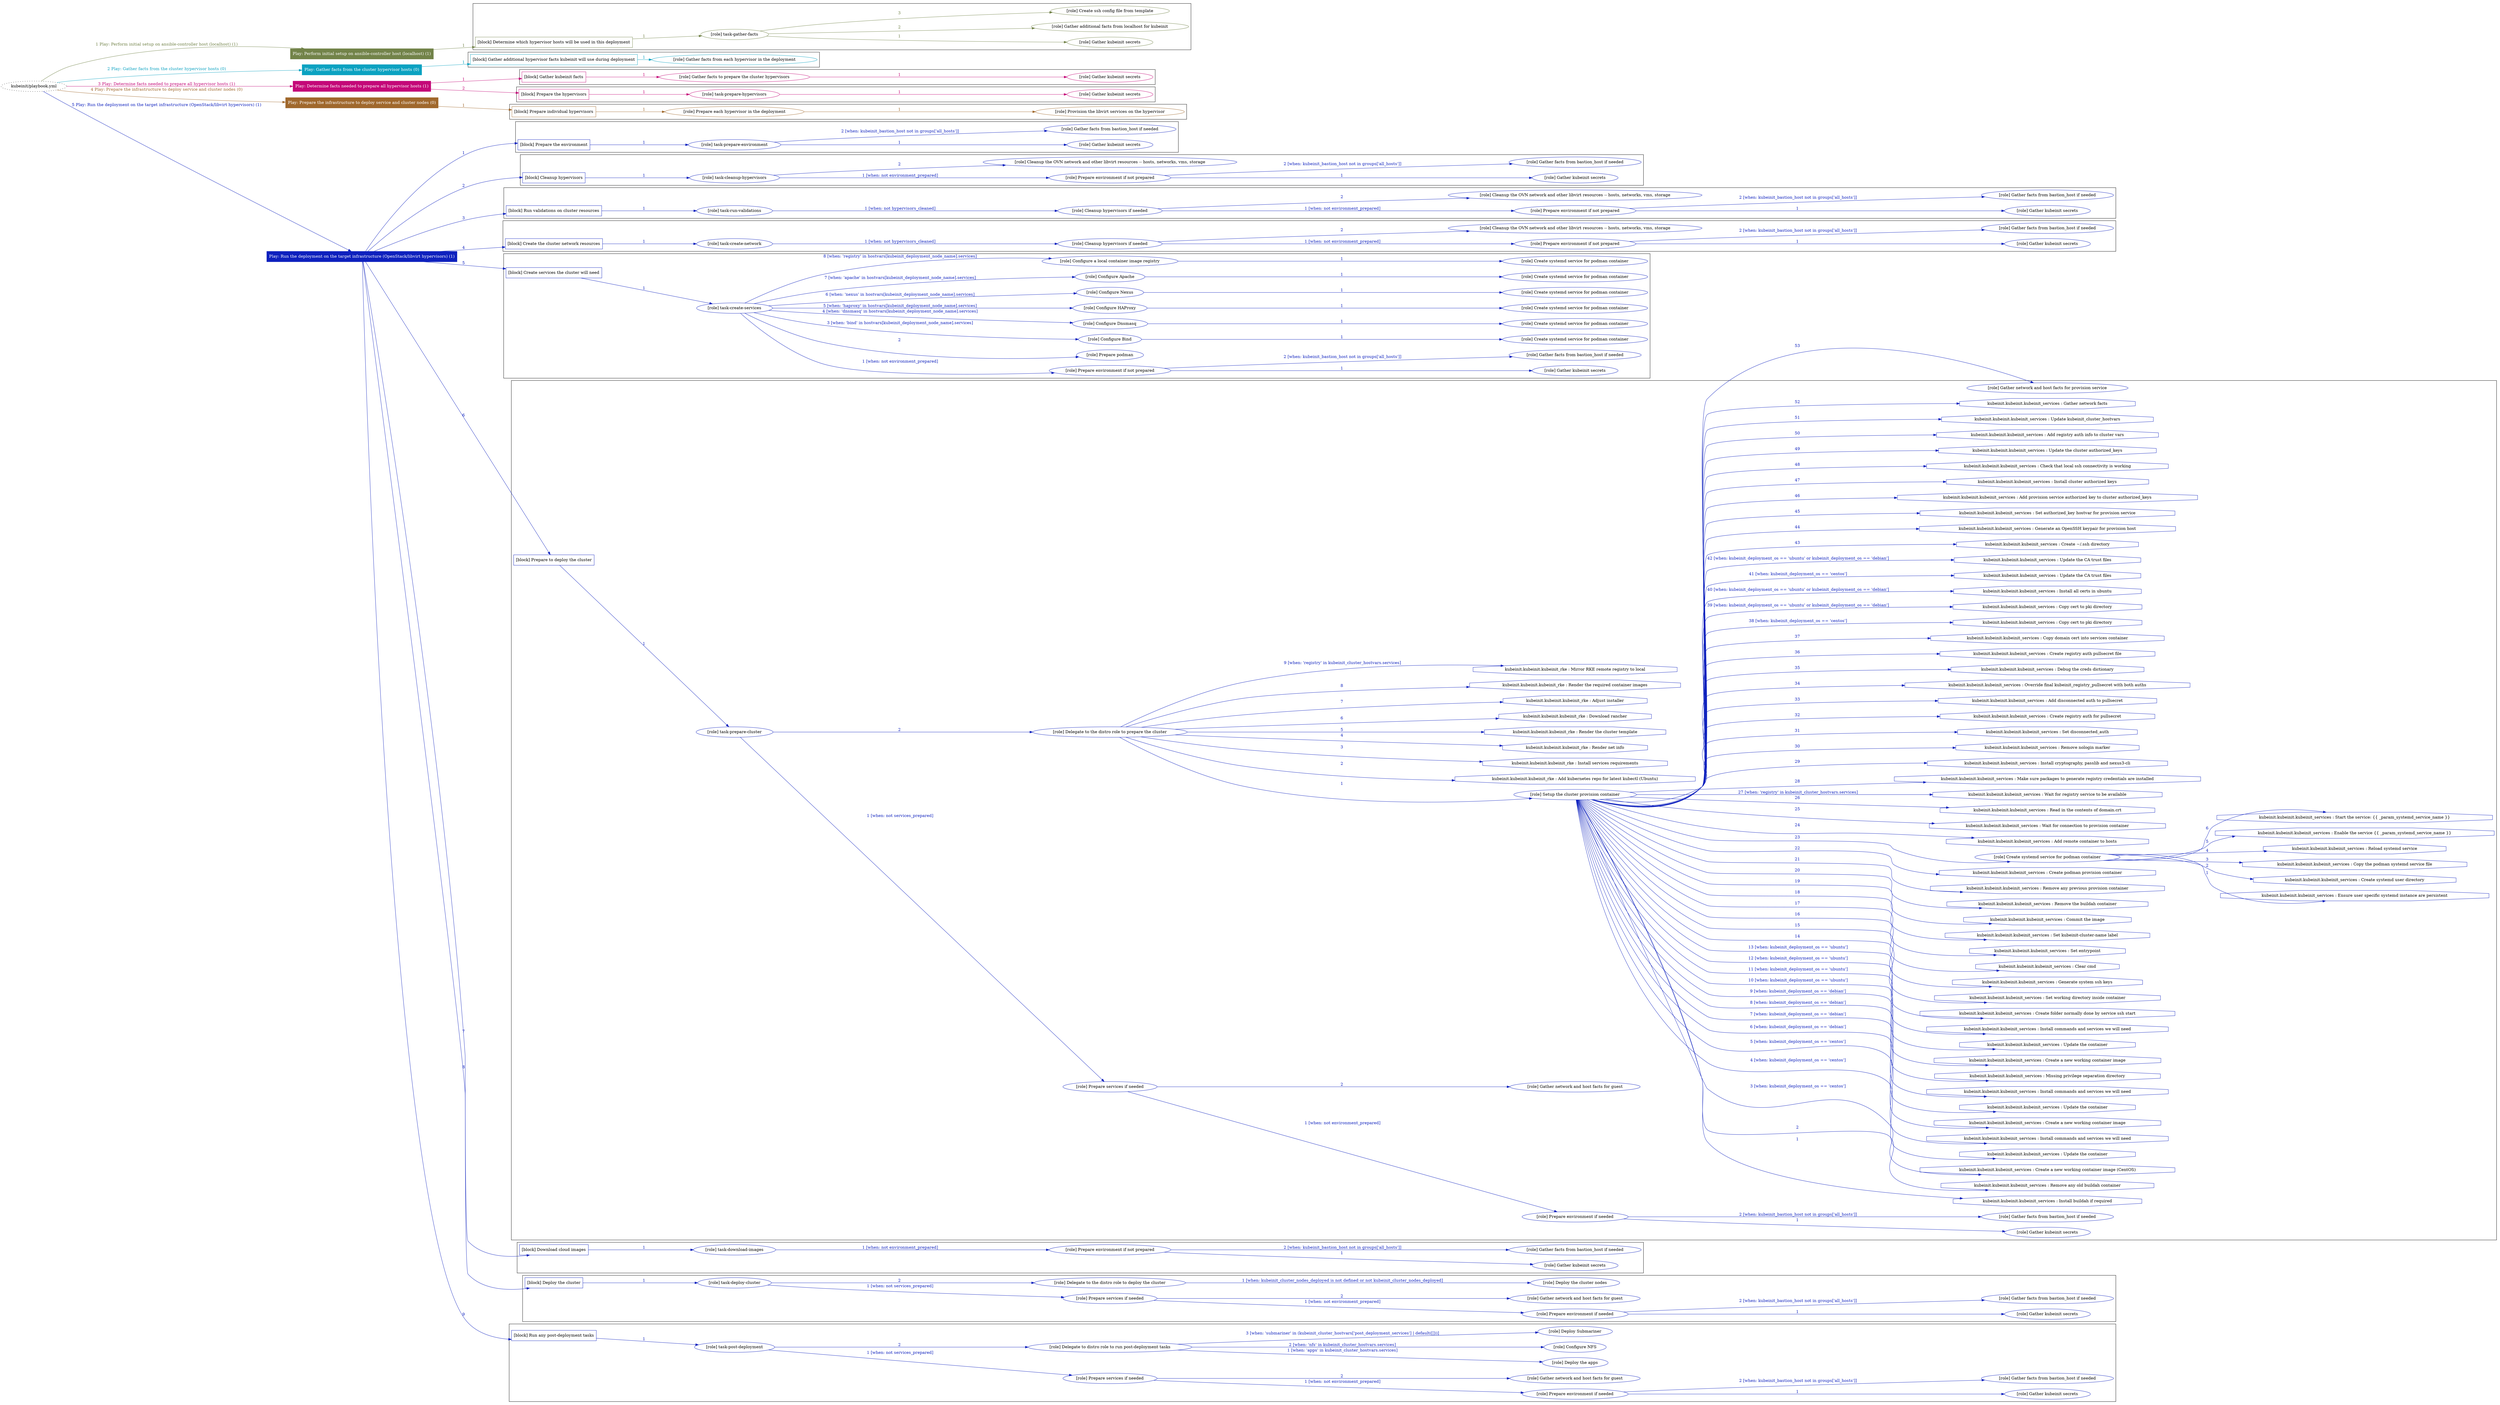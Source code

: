 digraph {
	graph [concentrate=true ordering=in rankdir=LR ratio=fill]
	edge [esep=5 sep=10]
	"kubeinit/playbook.yml" [URL="/home/runner/work/kubeinit/kubeinit/kubeinit/playbook.yml" id=playbook_d765f96c style=dotted]
	"kubeinit/playbook.yml" -> play_2c8b82a8 [label="1 Play: Perform initial setup on ansible-controller host (localhost) (1)" color="#728349" fontcolor="#728349" id=edge_play_2c8b82a8 labeltooltip="1 Play: Perform initial setup on ansible-controller host (localhost) (1)" tooltip="1 Play: Perform initial setup on ansible-controller host (localhost) (1)"]
	subgraph "Play: Perform initial setup on ansible-controller host (localhost) (1)" {
		play_2c8b82a8 [label="Play: Perform initial setup on ansible-controller host (localhost) (1)" URL="/home/runner/work/kubeinit/kubeinit/kubeinit/playbook.yml" color="#728349" fontcolor="#ffffff" id=play_2c8b82a8 shape=box style=filled tooltip=localhost]
		play_2c8b82a8 -> block_eaf4b30e [label=1 color="#728349" fontcolor="#728349" id=edge_block_eaf4b30e labeltooltip=1 tooltip=1]
		subgraph cluster_block_eaf4b30e {
			block_eaf4b30e [label="[block] Determine which hypervisor hosts will be used in this deployment" URL="/home/runner/work/kubeinit/kubeinit/kubeinit/playbook.yml" color="#728349" id=block_eaf4b30e labeltooltip="Determine which hypervisor hosts will be used in this deployment" shape=box tooltip="Determine which hypervisor hosts will be used in this deployment"]
			block_eaf4b30e -> role_172b918c [label="1 " color="#728349" fontcolor="#728349" id=edge_role_172b918c labeltooltip="1 " tooltip="1 "]
			subgraph "task-gather-facts" {
				role_172b918c [label="[role] task-gather-facts" URL="/home/runner/work/kubeinit/kubeinit/kubeinit/playbook.yml" color="#728349" id=role_172b918c tooltip="task-gather-facts"]
				role_172b918c -> role_ab0cbdd6 [label="1 " color="#728349" fontcolor="#728349" id=edge_role_ab0cbdd6 labeltooltip="1 " tooltip="1 "]
				subgraph "Gather kubeinit secrets" {
					role_ab0cbdd6 [label="[role] Gather kubeinit secrets" URL="/home/runner/.ansible/collections/ansible_collections/kubeinit/kubeinit/roles/kubeinit_prepare/tasks/build_hypervisors_group.yml" color="#728349" id=role_ab0cbdd6 tooltip="Gather kubeinit secrets"]
				}
				role_172b918c -> role_3833f77a [label="2 " color="#728349" fontcolor="#728349" id=edge_role_3833f77a labeltooltip="2 " tooltip="2 "]
				subgraph "Gather additional facts from localhost for kubeinit" {
					role_3833f77a [label="[role] Gather additional facts from localhost for kubeinit" URL="/home/runner/.ansible/collections/ansible_collections/kubeinit/kubeinit/roles/kubeinit_prepare/tasks/build_hypervisors_group.yml" color="#728349" id=role_3833f77a tooltip="Gather additional facts from localhost for kubeinit"]
				}
				role_172b918c -> role_2aa574c9 [label="3 " color="#728349" fontcolor="#728349" id=edge_role_2aa574c9 labeltooltip="3 " tooltip="3 "]
				subgraph "Create ssh config file from template" {
					role_2aa574c9 [label="[role] Create ssh config file from template" URL="/home/runner/.ansible/collections/ansible_collections/kubeinit/kubeinit/roles/kubeinit_prepare/tasks/build_hypervisors_group.yml" color="#728349" id=role_2aa574c9 tooltip="Create ssh config file from template"]
				}
			}
		}
	}
	"kubeinit/playbook.yml" -> play_99382ab1 [label="2 Play: Gather facts from the cluster hypervisor hosts (0)" color="#0ba2c1" fontcolor="#0ba2c1" id=edge_play_99382ab1 labeltooltip="2 Play: Gather facts from the cluster hypervisor hosts (0)" tooltip="2 Play: Gather facts from the cluster hypervisor hosts (0)"]
	subgraph "Play: Gather facts from the cluster hypervisor hosts (0)" {
		play_99382ab1 [label="Play: Gather facts from the cluster hypervisor hosts (0)" URL="/home/runner/work/kubeinit/kubeinit/kubeinit/playbook.yml" color="#0ba2c1" fontcolor="#ffffff" id=play_99382ab1 shape=box style=filled tooltip="Play: Gather facts from the cluster hypervisor hosts (0)"]
		play_99382ab1 -> block_0f3da57b [label=1 color="#0ba2c1" fontcolor="#0ba2c1" id=edge_block_0f3da57b labeltooltip=1 tooltip=1]
		subgraph cluster_block_0f3da57b {
			block_0f3da57b [label="[block] Gather additional hypervisor facts kubeinit will use during deployment" URL="/home/runner/work/kubeinit/kubeinit/kubeinit/playbook.yml" color="#0ba2c1" id=block_0f3da57b labeltooltip="Gather additional hypervisor facts kubeinit will use during deployment" shape=box tooltip="Gather additional hypervisor facts kubeinit will use during deployment"]
			block_0f3da57b -> role_bb6b62a9 [label="1 " color="#0ba2c1" fontcolor="#0ba2c1" id=edge_role_bb6b62a9 labeltooltip="1 " tooltip="1 "]
			subgraph "Gather facts from each hypervisor in the deployment" {
				role_bb6b62a9 [label="[role] Gather facts from each hypervisor in the deployment" URL="/home/runner/work/kubeinit/kubeinit/kubeinit/playbook.yml" color="#0ba2c1" id=role_bb6b62a9 tooltip="Gather facts from each hypervisor in the deployment"]
			}
		}
	}
	"kubeinit/playbook.yml" -> play_c42af28a [label="3 Play: Determine facts needed to prepare all hypervisor hosts (1)" color="#c40878" fontcolor="#c40878" id=edge_play_c42af28a labeltooltip="3 Play: Determine facts needed to prepare all hypervisor hosts (1)" tooltip="3 Play: Determine facts needed to prepare all hypervisor hosts (1)"]
	subgraph "Play: Determine facts needed to prepare all hypervisor hosts (1)" {
		play_c42af28a [label="Play: Determine facts needed to prepare all hypervisor hosts (1)" URL="/home/runner/work/kubeinit/kubeinit/kubeinit/playbook.yml" color="#c40878" fontcolor="#ffffff" id=play_c42af28a shape=box style=filled tooltip=localhost]
		play_c42af28a -> block_1ad346e9 [label=1 color="#c40878" fontcolor="#c40878" id=edge_block_1ad346e9 labeltooltip=1 tooltip=1]
		subgraph cluster_block_1ad346e9 {
			block_1ad346e9 [label="[block] Gather kubeinit facts" URL="/home/runner/work/kubeinit/kubeinit/kubeinit/playbook.yml" color="#c40878" id=block_1ad346e9 labeltooltip="Gather kubeinit facts" shape=box tooltip="Gather kubeinit facts"]
			block_1ad346e9 -> role_278d3b36 [label="1 " color="#c40878" fontcolor="#c40878" id=edge_role_278d3b36 labeltooltip="1 " tooltip="1 "]
			subgraph "Gather facts to prepare the cluster hypervisors" {
				role_278d3b36 [label="[role] Gather facts to prepare the cluster hypervisors" URL="/home/runner/work/kubeinit/kubeinit/kubeinit/playbook.yml" color="#c40878" id=role_278d3b36 tooltip="Gather facts to prepare the cluster hypervisors"]
				role_278d3b36 -> role_06bdf6e4 [label="1 " color="#c40878" fontcolor="#c40878" id=edge_role_06bdf6e4 labeltooltip="1 " tooltip="1 "]
				subgraph "Gather kubeinit secrets" {
					role_06bdf6e4 [label="[role] Gather kubeinit secrets" URL="/home/runner/.ansible/collections/ansible_collections/kubeinit/kubeinit/roles/kubeinit_prepare/tasks/gather_kubeinit_facts.yml" color="#c40878" id=role_06bdf6e4 tooltip="Gather kubeinit secrets"]
				}
			}
		}
		play_c42af28a -> block_28cc6d5d [label=2 color="#c40878" fontcolor="#c40878" id=edge_block_28cc6d5d labeltooltip=2 tooltip=2]
		subgraph cluster_block_28cc6d5d {
			block_28cc6d5d [label="[block] Prepare the hypervisors" URL="/home/runner/work/kubeinit/kubeinit/kubeinit/playbook.yml" color="#c40878" id=block_28cc6d5d labeltooltip="Prepare the hypervisors" shape=box tooltip="Prepare the hypervisors"]
			block_28cc6d5d -> role_59b3aa40 [label="1 " color="#c40878" fontcolor="#c40878" id=edge_role_59b3aa40 labeltooltip="1 " tooltip="1 "]
			subgraph "task-prepare-hypervisors" {
				role_59b3aa40 [label="[role] task-prepare-hypervisors" URL="/home/runner/work/kubeinit/kubeinit/kubeinit/playbook.yml" color="#c40878" id=role_59b3aa40 tooltip="task-prepare-hypervisors"]
				role_59b3aa40 -> role_87e1973e [label="1 " color="#c40878" fontcolor="#c40878" id=edge_role_87e1973e labeltooltip="1 " tooltip="1 "]
				subgraph "Gather kubeinit secrets" {
					role_87e1973e [label="[role] Gather kubeinit secrets" URL="/home/runner/.ansible/collections/ansible_collections/kubeinit/kubeinit/roles/kubeinit_prepare/tasks/gather_kubeinit_facts.yml" color="#c40878" id=role_87e1973e tooltip="Gather kubeinit secrets"]
				}
			}
		}
	}
	"kubeinit/playbook.yml" -> play_7b99ba48 [label="4 Play: Prepare the infrastructure to deploy service and cluster nodes (0)" color="#a0682c" fontcolor="#a0682c" id=edge_play_7b99ba48 labeltooltip="4 Play: Prepare the infrastructure to deploy service and cluster nodes (0)" tooltip="4 Play: Prepare the infrastructure to deploy service and cluster nodes (0)"]
	subgraph "Play: Prepare the infrastructure to deploy service and cluster nodes (0)" {
		play_7b99ba48 [label="Play: Prepare the infrastructure to deploy service and cluster nodes (0)" URL="/home/runner/work/kubeinit/kubeinit/kubeinit/playbook.yml" color="#a0682c" fontcolor="#ffffff" id=play_7b99ba48 shape=box style=filled tooltip="Play: Prepare the infrastructure to deploy service and cluster nodes (0)"]
		play_7b99ba48 -> block_4024b439 [label=1 color="#a0682c" fontcolor="#a0682c" id=edge_block_4024b439 labeltooltip=1 tooltip=1]
		subgraph cluster_block_4024b439 {
			block_4024b439 [label="[block] Prepare individual hypervisors" URL="/home/runner/work/kubeinit/kubeinit/kubeinit/playbook.yml" color="#a0682c" id=block_4024b439 labeltooltip="Prepare individual hypervisors" shape=box tooltip="Prepare individual hypervisors"]
			block_4024b439 -> role_71c076fa [label="1 " color="#a0682c" fontcolor="#a0682c" id=edge_role_71c076fa labeltooltip="1 " tooltip="1 "]
			subgraph "Prepare each hypervisor in the deployment" {
				role_71c076fa [label="[role] Prepare each hypervisor in the deployment" URL="/home/runner/work/kubeinit/kubeinit/kubeinit/playbook.yml" color="#a0682c" id=role_71c076fa tooltip="Prepare each hypervisor in the deployment"]
				role_71c076fa -> role_b0dea67c [label="1 " color="#a0682c" fontcolor="#a0682c" id=edge_role_b0dea67c labeltooltip="1 " tooltip="1 "]
				subgraph "Provision the libvirt services on the hypervisor" {
					role_b0dea67c [label="[role] Provision the libvirt services on the hypervisor" URL="/home/runner/.ansible/collections/ansible_collections/kubeinit/kubeinit/roles/kubeinit_prepare/tasks/prepare_hypervisor.yml" color="#a0682c" id=role_b0dea67c tooltip="Provision the libvirt services on the hypervisor"]
				}
			}
		}
	}
	"kubeinit/playbook.yml" -> play_058019e3 [label="5 Play: Run the deployment on the target infrastructure (OpenStack/libvirt hypervisors) (1)" color="#0e21be" fontcolor="#0e21be" id=edge_play_058019e3 labeltooltip="5 Play: Run the deployment on the target infrastructure (OpenStack/libvirt hypervisors) (1)" tooltip="5 Play: Run the deployment on the target infrastructure (OpenStack/libvirt hypervisors) (1)"]
	subgraph "Play: Run the deployment on the target infrastructure (OpenStack/libvirt hypervisors) (1)" {
		play_058019e3 [label="Play: Run the deployment on the target infrastructure (OpenStack/libvirt hypervisors) (1)" URL="/home/runner/work/kubeinit/kubeinit/kubeinit/playbook.yml" color="#0e21be" fontcolor="#ffffff" id=play_058019e3 shape=box style=filled tooltip=localhost]
		play_058019e3 -> block_62773e91 [label=1 color="#0e21be" fontcolor="#0e21be" id=edge_block_62773e91 labeltooltip=1 tooltip=1]
		subgraph cluster_block_62773e91 {
			block_62773e91 [label="[block] Prepare the environment" URL="/home/runner/work/kubeinit/kubeinit/kubeinit/playbook.yml" color="#0e21be" id=block_62773e91 labeltooltip="Prepare the environment" shape=box tooltip="Prepare the environment"]
			block_62773e91 -> role_3babe648 [label="1 " color="#0e21be" fontcolor="#0e21be" id=edge_role_3babe648 labeltooltip="1 " tooltip="1 "]
			subgraph "task-prepare-environment" {
				role_3babe648 [label="[role] task-prepare-environment" URL="/home/runner/work/kubeinit/kubeinit/kubeinit/playbook.yml" color="#0e21be" id=role_3babe648 tooltip="task-prepare-environment"]
				role_3babe648 -> role_aaade8dd [label="1 " color="#0e21be" fontcolor="#0e21be" id=edge_role_aaade8dd labeltooltip="1 " tooltip="1 "]
				subgraph "Gather kubeinit secrets" {
					role_aaade8dd [label="[role] Gather kubeinit secrets" URL="/home/runner/.ansible/collections/ansible_collections/kubeinit/kubeinit/roles/kubeinit_prepare/tasks/gather_kubeinit_facts.yml" color="#0e21be" id=role_aaade8dd tooltip="Gather kubeinit secrets"]
				}
				role_3babe648 -> role_b0064081 [label="2 [when: kubeinit_bastion_host not in groups['all_hosts']]" color="#0e21be" fontcolor="#0e21be" id=edge_role_b0064081 labeltooltip="2 [when: kubeinit_bastion_host not in groups['all_hosts']]" tooltip="2 [when: kubeinit_bastion_host not in groups['all_hosts']]"]
				subgraph "Gather facts from bastion_host if needed" {
					role_b0064081 [label="[role] Gather facts from bastion_host if needed" URL="/home/runner/.ansible/collections/ansible_collections/kubeinit/kubeinit/roles/kubeinit_prepare/tasks/main.yml" color="#0e21be" id=role_b0064081 tooltip="Gather facts from bastion_host if needed"]
				}
			}
		}
		play_058019e3 -> block_940f9df5 [label=2 color="#0e21be" fontcolor="#0e21be" id=edge_block_940f9df5 labeltooltip=2 tooltip=2]
		subgraph cluster_block_940f9df5 {
			block_940f9df5 [label="[block] Cleanup hypervisors" URL="/home/runner/work/kubeinit/kubeinit/kubeinit/playbook.yml" color="#0e21be" id=block_940f9df5 labeltooltip="Cleanup hypervisors" shape=box tooltip="Cleanup hypervisors"]
			block_940f9df5 -> role_314299c1 [label="1 " color="#0e21be" fontcolor="#0e21be" id=edge_role_314299c1 labeltooltip="1 " tooltip="1 "]
			subgraph "task-cleanup-hypervisors" {
				role_314299c1 [label="[role] task-cleanup-hypervisors" URL="/home/runner/work/kubeinit/kubeinit/kubeinit/playbook.yml" color="#0e21be" id=role_314299c1 tooltip="task-cleanup-hypervisors"]
				role_314299c1 -> role_d72f969f [label="1 [when: not environment_prepared]" color="#0e21be" fontcolor="#0e21be" id=edge_role_d72f969f labeltooltip="1 [when: not environment_prepared]" tooltip="1 [when: not environment_prepared]"]
				subgraph "Prepare environment if not prepared" {
					role_d72f969f [label="[role] Prepare environment if not prepared" URL="/home/runner/.ansible/collections/ansible_collections/kubeinit/kubeinit/roles/kubeinit_libvirt/tasks/cleanup_hypervisors.yml" color="#0e21be" id=role_d72f969f tooltip="Prepare environment if not prepared"]
					role_d72f969f -> role_f737030c [label="1 " color="#0e21be" fontcolor="#0e21be" id=edge_role_f737030c labeltooltip="1 " tooltip="1 "]
					subgraph "Gather kubeinit secrets" {
						role_f737030c [label="[role] Gather kubeinit secrets" URL="/home/runner/.ansible/collections/ansible_collections/kubeinit/kubeinit/roles/kubeinit_prepare/tasks/gather_kubeinit_facts.yml" color="#0e21be" id=role_f737030c tooltip="Gather kubeinit secrets"]
					}
					role_d72f969f -> role_25962001 [label="2 [when: kubeinit_bastion_host not in groups['all_hosts']]" color="#0e21be" fontcolor="#0e21be" id=edge_role_25962001 labeltooltip="2 [when: kubeinit_bastion_host not in groups['all_hosts']]" tooltip="2 [when: kubeinit_bastion_host not in groups['all_hosts']]"]
					subgraph "Gather facts from bastion_host if needed" {
						role_25962001 [label="[role] Gather facts from bastion_host if needed" URL="/home/runner/.ansible/collections/ansible_collections/kubeinit/kubeinit/roles/kubeinit_prepare/tasks/main.yml" color="#0e21be" id=role_25962001 tooltip="Gather facts from bastion_host if needed"]
					}
				}
				role_314299c1 -> role_7ea68c02 [label="2 " color="#0e21be" fontcolor="#0e21be" id=edge_role_7ea68c02 labeltooltip="2 " tooltip="2 "]
				subgraph "Cleanup the OVN network and other libvirt resources -- hosts, networks, vms, storage" {
					role_7ea68c02 [label="[role] Cleanup the OVN network and other libvirt resources -- hosts, networks, vms, storage" URL="/home/runner/.ansible/collections/ansible_collections/kubeinit/kubeinit/roles/kubeinit_libvirt/tasks/cleanup_hypervisors.yml" color="#0e21be" id=role_7ea68c02 tooltip="Cleanup the OVN network and other libvirt resources -- hosts, networks, vms, storage"]
				}
			}
		}
		play_058019e3 -> block_7dea46cb [label=3 color="#0e21be" fontcolor="#0e21be" id=edge_block_7dea46cb labeltooltip=3 tooltip=3]
		subgraph cluster_block_7dea46cb {
			block_7dea46cb [label="[block] Run validations on cluster resources" URL="/home/runner/work/kubeinit/kubeinit/kubeinit/playbook.yml" color="#0e21be" id=block_7dea46cb labeltooltip="Run validations on cluster resources" shape=box tooltip="Run validations on cluster resources"]
			block_7dea46cb -> role_6636cd9c [label="1 " color="#0e21be" fontcolor="#0e21be" id=edge_role_6636cd9c labeltooltip="1 " tooltip="1 "]
			subgraph "task-run-validations" {
				role_6636cd9c [label="[role] task-run-validations" URL="/home/runner/work/kubeinit/kubeinit/kubeinit/playbook.yml" color="#0e21be" id=role_6636cd9c tooltip="task-run-validations"]
				role_6636cd9c -> role_335dcb31 [label="1 [when: not hypervisors_cleaned]" color="#0e21be" fontcolor="#0e21be" id=edge_role_335dcb31 labeltooltip="1 [when: not hypervisors_cleaned]" tooltip="1 [when: not hypervisors_cleaned]"]
				subgraph "Cleanup hypervisors if needed" {
					role_335dcb31 [label="[role] Cleanup hypervisors if needed" URL="/home/runner/.ansible/collections/ansible_collections/kubeinit/kubeinit/roles/kubeinit_validations/tasks/main.yml" color="#0e21be" id=role_335dcb31 tooltip="Cleanup hypervisors if needed"]
					role_335dcb31 -> role_e3d33981 [label="1 [when: not environment_prepared]" color="#0e21be" fontcolor="#0e21be" id=edge_role_e3d33981 labeltooltip="1 [when: not environment_prepared]" tooltip="1 [when: not environment_prepared]"]
					subgraph "Prepare environment if not prepared" {
						role_e3d33981 [label="[role] Prepare environment if not prepared" URL="/home/runner/.ansible/collections/ansible_collections/kubeinit/kubeinit/roles/kubeinit_libvirt/tasks/cleanup_hypervisors.yml" color="#0e21be" id=role_e3d33981 tooltip="Prepare environment if not prepared"]
						role_e3d33981 -> role_0ee394a8 [label="1 " color="#0e21be" fontcolor="#0e21be" id=edge_role_0ee394a8 labeltooltip="1 " tooltip="1 "]
						subgraph "Gather kubeinit secrets" {
							role_0ee394a8 [label="[role] Gather kubeinit secrets" URL="/home/runner/.ansible/collections/ansible_collections/kubeinit/kubeinit/roles/kubeinit_prepare/tasks/gather_kubeinit_facts.yml" color="#0e21be" id=role_0ee394a8 tooltip="Gather kubeinit secrets"]
						}
						role_e3d33981 -> role_4706c78c [label="2 [when: kubeinit_bastion_host not in groups['all_hosts']]" color="#0e21be" fontcolor="#0e21be" id=edge_role_4706c78c labeltooltip="2 [when: kubeinit_bastion_host not in groups['all_hosts']]" tooltip="2 [when: kubeinit_bastion_host not in groups['all_hosts']]"]
						subgraph "Gather facts from bastion_host if needed" {
							role_4706c78c [label="[role] Gather facts from bastion_host if needed" URL="/home/runner/.ansible/collections/ansible_collections/kubeinit/kubeinit/roles/kubeinit_prepare/tasks/main.yml" color="#0e21be" id=role_4706c78c tooltip="Gather facts from bastion_host if needed"]
						}
					}
					role_335dcb31 -> role_c98cef77 [label="2 " color="#0e21be" fontcolor="#0e21be" id=edge_role_c98cef77 labeltooltip="2 " tooltip="2 "]
					subgraph "Cleanup the OVN network and other libvirt resources -- hosts, networks, vms, storage" {
						role_c98cef77 [label="[role] Cleanup the OVN network and other libvirt resources -- hosts, networks, vms, storage" URL="/home/runner/.ansible/collections/ansible_collections/kubeinit/kubeinit/roles/kubeinit_libvirt/tasks/cleanup_hypervisors.yml" color="#0e21be" id=role_c98cef77 tooltip="Cleanup the OVN network and other libvirt resources -- hosts, networks, vms, storage"]
					}
				}
			}
		}
		play_058019e3 -> block_d9ab4b9d [label=4 color="#0e21be" fontcolor="#0e21be" id=edge_block_d9ab4b9d labeltooltip=4 tooltip=4]
		subgraph cluster_block_d9ab4b9d {
			block_d9ab4b9d [label="[block] Create the cluster network resources" URL="/home/runner/work/kubeinit/kubeinit/kubeinit/playbook.yml" color="#0e21be" id=block_d9ab4b9d labeltooltip="Create the cluster network resources" shape=box tooltip="Create the cluster network resources"]
			block_d9ab4b9d -> role_4b60c05d [label="1 " color="#0e21be" fontcolor="#0e21be" id=edge_role_4b60c05d labeltooltip="1 " tooltip="1 "]
			subgraph "task-create-network" {
				role_4b60c05d [label="[role] task-create-network" URL="/home/runner/work/kubeinit/kubeinit/kubeinit/playbook.yml" color="#0e21be" id=role_4b60c05d tooltip="task-create-network"]
				role_4b60c05d -> role_b21e5e8f [label="1 [when: not hypervisors_cleaned]" color="#0e21be" fontcolor="#0e21be" id=edge_role_b21e5e8f labeltooltip="1 [when: not hypervisors_cleaned]" tooltip="1 [when: not hypervisors_cleaned]"]
				subgraph "Cleanup hypervisors if needed" {
					role_b21e5e8f [label="[role] Cleanup hypervisors if needed" URL="/home/runner/.ansible/collections/ansible_collections/kubeinit/kubeinit/roles/kubeinit_libvirt/tasks/create_network.yml" color="#0e21be" id=role_b21e5e8f tooltip="Cleanup hypervisors if needed"]
					role_b21e5e8f -> role_2507fc89 [label="1 [when: not environment_prepared]" color="#0e21be" fontcolor="#0e21be" id=edge_role_2507fc89 labeltooltip="1 [when: not environment_prepared]" tooltip="1 [when: not environment_prepared]"]
					subgraph "Prepare environment if not prepared" {
						role_2507fc89 [label="[role] Prepare environment if not prepared" URL="/home/runner/.ansible/collections/ansible_collections/kubeinit/kubeinit/roles/kubeinit_libvirt/tasks/cleanup_hypervisors.yml" color="#0e21be" id=role_2507fc89 tooltip="Prepare environment if not prepared"]
						role_2507fc89 -> role_d7209bcc [label="1 " color="#0e21be" fontcolor="#0e21be" id=edge_role_d7209bcc labeltooltip="1 " tooltip="1 "]
						subgraph "Gather kubeinit secrets" {
							role_d7209bcc [label="[role] Gather kubeinit secrets" URL="/home/runner/.ansible/collections/ansible_collections/kubeinit/kubeinit/roles/kubeinit_prepare/tasks/gather_kubeinit_facts.yml" color="#0e21be" id=role_d7209bcc tooltip="Gather kubeinit secrets"]
						}
						role_2507fc89 -> role_41d18598 [label="2 [when: kubeinit_bastion_host not in groups['all_hosts']]" color="#0e21be" fontcolor="#0e21be" id=edge_role_41d18598 labeltooltip="2 [when: kubeinit_bastion_host not in groups['all_hosts']]" tooltip="2 [when: kubeinit_bastion_host not in groups['all_hosts']]"]
						subgraph "Gather facts from bastion_host if needed" {
							role_41d18598 [label="[role] Gather facts from bastion_host if needed" URL="/home/runner/.ansible/collections/ansible_collections/kubeinit/kubeinit/roles/kubeinit_prepare/tasks/main.yml" color="#0e21be" id=role_41d18598 tooltip="Gather facts from bastion_host if needed"]
						}
					}
					role_b21e5e8f -> role_38b43a2a [label="2 " color="#0e21be" fontcolor="#0e21be" id=edge_role_38b43a2a labeltooltip="2 " tooltip="2 "]
					subgraph "Cleanup the OVN network and other libvirt resources -- hosts, networks, vms, storage" {
						role_38b43a2a [label="[role] Cleanup the OVN network and other libvirt resources -- hosts, networks, vms, storage" URL="/home/runner/.ansible/collections/ansible_collections/kubeinit/kubeinit/roles/kubeinit_libvirt/tasks/cleanup_hypervisors.yml" color="#0e21be" id=role_38b43a2a tooltip="Cleanup the OVN network and other libvirt resources -- hosts, networks, vms, storage"]
					}
				}
			}
		}
		play_058019e3 -> block_0f5615c4 [label=5 color="#0e21be" fontcolor="#0e21be" id=edge_block_0f5615c4 labeltooltip=5 tooltip=5]
		subgraph cluster_block_0f5615c4 {
			block_0f5615c4 [label="[block] Create services the cluster will need" URL="/home/runner/work/kubeinit/kubeinit/kubeinit/playbook.yml" color="#0e21be" id=block_0f5615c4 labeltooltip="Create services the cluster will need" shape=box tooltip="Create services the cluster will need"]
			block_0f5615c4 -> role_35f96447 [label="1 " color="#0e21be" fontcolor="#0e21be" id=edge_role_35f96447 labeltooltip="1 " tooltip="1 "]
			subgraph "task-create-services" {
				role_35f96447 [label="[role] task-create-services" URL="/home/runner/work/kubeinit/kubeinit/kubeinit/playbook.yml" color="#0e21be" id=role_35f96447 tooltip="task-create-services"]
				role_35f96447 -> role_da237e8d [label="1 [when: not environment_prepared]" color="#0e21be" fontcolor="#0e21be" id=edge_role_da237e8d labeltooltip="1 [when: not environment_prepared]" tooltip="1 [when: not environment_prepared]"]
				subgraph "Prepare environment if not prepared" {
					role_da237e8d [label="[role] Prepare environment if not prepared" URL="/home/runner/.ansible/collections/ansible_collections/kubeinit/kubeinit/roles/kubeinit_services/tasks/main.yml" color="#0e21be" id=role_da237e8d tooltip="Prepare environment if not prepared"]
					role_da237e8d -> role_5829c730 [label="1 " color="#0e21be" fontcolor="#0e21be" id=edge_role_5829c730 labeltooltip="1 " tooltip="1 "]
					subgraph "Gather kubeinit secrets" {
						role_5829c730 [label="[role] Gather kubeinit secrets" URL="/home/runner/.ansible/collections/ansible_collections/kubeinit/kubeinit/roles/kubeinit_prepare/tasks/gather_kubeinit_facts.yml" color="#0e21be" id=role_5829c730 tooltip="Gather kubeinit secrets"]
					}
					role_da237e8d -> role_50f8311c [label="2 [when: kubeinit_bastion_host not in groups['all_hosts']]" color="#0e21be" fontcolor="#0e21be" id=edge_role_50f8311c labeltooltip="2 [when: kubeinit_bastion_host not in groups['all_hosts']]" tooltip="2 [when: kubeinit_bastion_host not in groups['all_hosts']]"]
					subgraph "Gather facts from bastion_host if needed" {
						role_50f8311c [label="[role] Gather facts from bastion_host if needed" URL="/home/runner/.ansible/collections/ansible_collections/kubeinit/kubeinit/roles/kubeinit_prepare/tasks/main.yml" color="#0e21be" id=role_50f8311c tooltip="Gather facts from bastion_host if needed"]
					}
				}
				role_35f96447 -> role_d50cc620 [label="2 " color="#0e21be" fontcolor="#0e21be" id=edge_role_d50cc620 labeltooltip="2 " tooltip="2 "]
				subgraph "Prepare podman" {
					role_d50cc620 [label="[role] Prepare podman" URL="/home/runner/.ansible/collections/ansible_collections/kubeinit/kubeinit/roles/kubeinit_services/tasks/00_create_service_pod.yml" color="#0e21be" id=role_d50cc620 tooltip="Prepare podman"]
				}
				role_35f96447 -> role_33a982f9 [label="3 [when: 'bind' in hostvars[kubeinit_deployment_node_name].services]" color="#0e21be" fontcolor="#0e21be" id=edge_role_33a982f9 labeltooltip="3 [when: 'bind' in hostvars[kubeinit_deployment_node_name].services]" tooltip="3 [when: 'bind' in hostvars[kubeinit_deployment_node_name].services]"]
				subgraph "Configure Bind" {
					role_33a982f9 [label="[role] Configure Bind" URL="/home/runner/.ansible/collections/ansible_collections/kubeinit/kubeinit/roles/kubeinit_services/tasks/start_services_containers.yml" color="#0e21be" id=role_33a982f9 tooltip="Configure Bind"]
					role_33a982f9 -> role_e97dc90d [label="1 " color="#0e21be" fontcolor="#0e21be" id=edge_role_e97dc90d labeltooltip="1 " tooltip="1 "]
					subgraph "Create systemd service for podman container" {
						role_e97dc90d [label="[role] Create systemd service for podman container" URL="/home/runner/.ansible/collections/ansible_collections/kubeinit/kubeinit/roles/kubeinit_bind/tasks/main.yml" color="#0e21be" id=role_e97dc90d tooltip="Create systemd service for podman container"]
					}
				}
				role_35f96447 -> role_99fe17ac [label="4 [when: 'dnsmasq' in hostvars[kubeinit_deployment_node_name].services]" color="#0e21be" fontcolor="#0e21be" id=edge_role_99fe17ac labeltooltip="4 [when: 'dnsmasq' in hostvars[kubeinit_deployment_node_name].services]" tooltip="4 [when: 'dnsmasq' in hostvars[kubeinit_deployment_node_name].services]"]
				subgraph "Configure Dnsmasq" {
					role_99fe17ac [label="[role] Configure Dnsmasq" URL="/home/runner/.ansible/collections/ansible_collections/kubeinit/kubeinit/roles/kubeinit_services/tasks/start_services_containers.yml" color="#0e21be" id=role_99fe17ac tooltip="Configure Dnsmasq"]
					role_99fe17ac -> role_2be5eb70 [label="1 " color="#0e21be" fontcolor="#0e21be" id=edge_role_2be5eb70 labeltooltip="1 " tooltip="1 "]
					subgraph "Create systemd service for podman container" {
						role_2be5eb70 [label="[role] Create systemd service for podman container" URL="/home/runner/.ansible/collections/ansible_collections/kubeinit/kubeinit/roles/kubeinit_dnsmasq/tasks/main.yml" color="#0e21be" id=role_2be5eb70 tooltip="Create systemd service for podman container"]
					}
				}
				role_35f96447 -> role_2b4d2d54 [label="5 [when: 'haproxy' in hostvars[kubeinit_deployment_node_name].services]" color="#0e21be" fontcolor="#0e21be" id=edge_role_2b4d2d54 labeltooltip="5 [when: 'haproxy' in hostvars[kubeinit_deployment_node_name].services]" tooltip="5 [when: 'haproxy' in hostvars[kubeinit_deployment_node_name].services]"]
				subgraph "Configure HAProxy" {
					role_2b4d2d54 [label="[role] Configure HAProxy" URL="/home/runner/.ansible/collections/ansible_collections/kubeinit/kubeinit/roles/kubeinit_services/tasks/start_services_containers.yml" color="#0e21be" id=role_2b4d2d54 tooltip="Configure HAProxy"]
					role_2b4d2d54 -> role_ce5b41ed [label="1 " color="#0e21be" fontcolor="#0e21be" id=edge_role_ce5b41ed labeltooltip="1 " tooltip="1 "]
					subgraph "Create systemd service for podman container" {
						role_ce5b41ed [label="[role] Create systemd service for podman container" URL="/home/runner/.ansible/collections/ansible_collections/kubeinit/kubeinit/roles/kubeinit_haproxy/tasks/main.yml" color="#0e21be" id=role_ce5b41ed tooltip="Create systemd service for podman container"]
					}
				}
				role_35f96447 -> role_8305923d [label="6 [when: 'nexus' in hostvars[kubeinit_deployment_node_name].services]" color="#0e21be" fontcolor="#0e21be" id=edge_role_8305923d labeltooltip="6 [when: 'nexus' in hostvars[kubeinit_deployment_node_name].services]" tooltip="6 [when: 'nexus' in hostvars[kubeinit_deployment_node_name].services]"]
				subgraph "Configure Nexus" {
					role_8305923d [label="[role] Configure Nexus" URL="/home/runner/.ansible/collections/ansible_collections/kubeinit/kubeinit/roles/kubeinit_services/tasks/start_services_containers.yml" color="#0e21be" id=role_8305923d tooltip="Configure Nexus"]
					role_8305923d -> role_cf381564 [label="1 " color="#0e21be" fontcolor="#0e21be" id=edge_role_cf381564 labeltooltip="1 " tooltip="1 "]
					subgraph "Create systemd service for podman container" {
						role_cf381564 [label="[role] Create systemd service for podman container" URL="/home/runner/.ansible/collections/ansible_collections/kubeinit/kubeinit/roles/kubeinit_nexus/tasks/main.yml" color="#0e21be" id=role_cf381564 tooltip="Create systemd service for podman container"]
					}
				}
				role_35f96447 -> role_2095174a [label="7 [when: 'apache' in hostvars[kubeinit_deployment_node_name].services]" color="#0e21be" fontcolor="#0e21be" id=edge_role_2095174a labeltooltip="7 [when: 'apache' in hostvars[kubeinit_deployment_node_name].services]" tooltip="7 [when: 'apache' in hostvars[kubeinit_deployment_node_name].services]"]
				subgraph "Configure Apache" {
					role_2095174a [label="[role] Configure Apache" URL="/home/runner/.ansible/collections/ansible_collections/kubeinit/kubeinit/roles/kubeinit_services/tasks/start_services_containers.yml" color="#0e21be" id=role_2095174a tooltip="Configure Apache"]
					role_2095174a -> role_ae160ce9 [label="1 " color="#0e21be" fontcolor="#0e21be" id=edge_role_ae160ce9 labeltooltip="1 " tooltip="1 "]
					subgraph "Create systemd service for podman container" {
						role_ae160ce9 [label="[role] Create systemd service for podman container" URL="/home/runner/.ansible/collections/ansible_collections/kubeinit/kubeinit/roles/kubeinit_apache/tasks/main.yml" color="#0e21be" id=role_ae160ce9 tooltip="Create systemd service for podman container"]
					}
				}
				role_35f96447 -> role_d456e57a [label="8 [when: 'registry' in hostvars[kubeinit_deployment_node_name].services]" color="#0e21be" fontcolor="#0e21be" id=edge_role_d456e57a labeltooltip="8 [when: 'registry' in hostvars[kubeinit_deployment_node_name].services]" tooltip="8 [when: 'registry' in hostvars[kubeinit_deployment_node_name].services]"]
				subgraph "Configure a local container image registry" {
					role_d456e57a [label="[role] Configure a local container image registry" URL="/home/runner/.ansible/collections/ansible_collections/kubeinit/kubeinit/roles/kubeinit_services/tasks/start_services_containers.yml" color="#0e21be" id=role_d456e57a tooltip="Configure a local container image registry"]
					role_d456e57a -> role_c08b5537 [label="1 " color="#0e21be" fontcolor="#0e21be" id=edge_role_c08b5537 labeltooltip="1 " tooltip="1 "]
					subgraph "Create systemd service for podman container" {
						role_c08b5537 [label="[role] Create systemd service for podman container" URL="/home/runner/.ansible/collections/ansible_collections/kubeinit/kubeinit/roles/kubeinit_registry/tasks/main.yml" color="#0e21be" id=role_c08b5537 tooltip="Create systemd service for podman container"]
					}
				}
			}
		}
		play_058019e3 -> block_ce451db1 [label=6 color="#0e21be" fontcolor="#0e21be" id=edge_block_ce451db1 labeltooltip=6 tooltip=6]
		subgraph cluster_block_ce451db1 {
			block_ce451db1 [label="[block] Prepare to deploy the cluster" URL="/home/runner/work/kubeinit/kubeinit/kubeinit/playbook.yml" color="#0e21be" id=block_ce451db1 labeltooltip="Prepare to deploy the cluster" shape=box tooltip="Prepare to deploy the cluster"]
			block_ce451db1 -> role_5b9a2db9 [label="1 " color="#0e21be" fontcolor="#0e21be" id=edge_role_5b9a2db9 labeltooltip="1 " tooltip="1 "]
			subgraph "task-prepare-cluster" {
				role_5b9a2db9 [label="[role] task-prepare-cluster" URL="/home/runner/work/kubeinit/kubeinit/kubeinit/playbook.yml" color="#0e21be" id=role_5b9a2db9 tooltip="task-prepare-cluster"]
				role_5b9a2db9 -> role_8303a600 [label="1 [when: not services_prepared]" color="#0e21be" fontcolor="#0e21be" id=edge_role_8303a600 labeltooltip="1 [when: not services_prepared]" tooltip="1 [when: not services_prepared]"]
				subgraph "Prepare services if needed" {
					role_8303a600 [label="[role] Prepare services if needed" URL="/home/runner/.ansible/collections/ansible_collections/kubeinit/kubeinit/roles/kubeinit_prepare/tasks/prepare_cluster.yml" color="#0e21be" id=role_8303a600 tooltip="Prepare services if needed"]
					role_8303a600 -> role_6f13f65e [label="1 [when: not environment_prepared]" color="#0e21be" fontcolor="#0e21be" id=edge_role_6f13f65e labeltooltip="1 [when: not environment_prepared]" tooltip="1 [when: not environment_prepared]"]
					subgraph "Prepare environment if needed" {
						role_6f13f65e [label="[role] Prepare environment if needed" URL="/home/runner/.ansible/collections/ansible_collections/kubeinit/kubeinit/roles/kubeinit_services/tasks/prepare_services.yml" color="#0e21be" id=role_6f13f65e tooltip="Prepare environment if needed"]
						role_6f13f65e -> role_78fd3660 [label="1 " color="#0e21be" fontcolor="#0e21be" id=edge_role_78fd3660 labeltooltip="1 " tooltip="1 "]
						subgraph "Gather kubeinit secrets" {
							role_78fd3660 [label="[role] Gather kubeinit secrets" URL="/home/runner/.ansible/collections/ansible_collections/kubeinit/kubeinit/roles/kubeinit_prepare/tasks/gather_kubeinit_facts.yml" color="#0e21be" id=role_78fd3660 tooltip="Gather kubeinit secrets"]
						}
						role_6f13f65e -> role_9b42861b [label="2 [when: kubeinit_bastion_host not in groups['all_hosts']]" color="#0e21be" fontcolor="#0e21be" id=edge_role_9b42861b labeltooltip="2 [when: kubeinit_bastion_host not in groups['all_hosts']]" tooltip="2 [when: kubeinit_bastion_host not in groups['all_hosts']]"]
						subgraph "Gather facts from bastion_host if needed" {
							role_9b42861b [label="[role] Gather facts from bastion_host if needed" URL="/home/runner/.ansible/collections/ansible_collections/kubeinit/kubeinit/roles/kubeinit_prepare/tasks/main.yml" color="#0e21be" id=role_9b42861b tooltip="Gather facts from bastion_host if needed"]
						}
					}
					role_8303a600 -> role_6afc405e [label="2 " color="#0e21be" fontcolor="#0e21be" id=edge_role_6afc405e labeltooltip="2 " tooltip="2 "]
					subgraph "Gather network and host facts for guest" {
						role_6afc405e [label="[role] Gather network and host facts for guest" URL="/home/runner/.ansible/collections/ansible_collections/kubeinit/kubeinit/roles/kubeinit_services/tasks/prepare_services.yml" color="#0e21be" id=role_6afc405e tooltip="Gather network and host facts for guest"]
					}
				}
				role_5b9a2db9 -> role_3503b854 [label="2 " color="#0e21be" fontcolor="#0e21be" id=edge_role_3503b854 labeltooltip="2 " tooltip="2 "]
				subgraph "Delegate to the distro role to prepare the cluster" {
					role_3503b854 [label="[role] Delegate to the distro role to prepare the cluster" URL="/home/runner/.ansible/collections/ansible_collections/kubeinit/kubeinit/roles/kubeinit_prepare/tasks/prepare_cluster.yml" color="#0e21be" id=role_3503b854 tooltip="Delegate to the distro role to prepare the cluster"]
					role_3503b854 -> role_9bfd6c73 [label="1 " color="#0e21be" fontcolor="#0e21be" id=edge_role_9bfd6c73 labeltooltip="1 " tooltip="1 "]
					subgraph "Setup the cluster provision container" {
						role_9bfd6c73 [label="[role] Setup the cluster provision container" URL="/home/runner/.ansible/collections/ansible_collections/kubeinit/kubeinit/roles/kubeinit_rke/tasks/prepare_cluster.yml" color="#0e21be" id=role_9bfd6c73 tooltip="Setup the cluster provision container"]
						task_fedafe31 [label="kubeinit.kubeinit.kubeinit_services : Install buildah if required" URL="/home/runner/.ansible/collections/ansible_collections/kubeinit/kubeinit/roles/kubeinit_services/tasks/create_provision_container.yml" color="#0e21be" id=task_fedafe31 shape=octagon tooltip="kubeinit.kubeinit.kubeinit_services : Install buildah if required"]
						role_9bfd6c73 -> task_fedafe31 [label="1 " color="#0e21be" fontcolor="#0e21be" id=edge_task_fedafe31 labeltooltip="1 " tooltip="1 "]
						task_cd36bb9e [label="kubeinit.kubeinit.kubeinit_services : Remove any old buildah container" URL="/home/runner/.ansible/collections/ansible_collections/kubeinit/kubeinit/roles/kubeinit_services/tasks/create_provision_container.yml" color="#0e21be" id=task_cd36bb9e shape=octagon tooltip="kubeinit.kubeinit.kubeinit_services : Remove any old buildah container"]
						role_9bfd6c73 -> task_cd36bb9e [label="2 " color="#0e21be" fontcolor="#0e21be" id=edge_task_cd36bb9e labeltooltip="2 " tooltip="2 "]
						task_47e071ac [label="kubeinit.kubeinit.kubeinit_services : Create a new working container image (CentOS)" URL="/home/runner/.ansible/collections/ansible_collections/kubeinit/kubeinit/roles/kubeinit_services/tasks/create_provision_container.yml" color="#0e21be" id=task_47e071ac shape=octagon tooltip="kubeinit.kubeinit.kubeinit_services : Create a new working container image (CentOS)"]
						role_9bfd6c73 -> task_47e071ac [label="3 [when: kubeinit_deployment_os == 'centos']" color="#0e21be" fontcolor="#0e21be" id=edge_task_47e071ac labeltooltip="3 [when: kubeinit_deployment_os == 'centos']" tooltip="3 [when: kubeinit_deployment_os == 'centos']"]
						task_c562d4fd [label="kubeinit.kubeinit.kubeinit_services : Update the container" URL="/home/runner/.ansible/collections/ansible_collections/kubeinit/kubeinit/roles/kubeinit_services/tasks/create_provision_container.yml" color="#0e21be" id=task_c562d4fd shape=octagon tooltip="kubeinit.kubeinit.kubeinit_services : Update the container"]
						role_9bfd6c73 -> task_c562d4fd [label="4 [when: kubeinit_deployment_os == 'centos']" color="#0e21be" fontcolor="#0e21be" id=edge_task_c562d4fd labeltooltip="4 [when: kubeinit_deployment_os == 'centos']" tooltip="4 [when: kubeinit_deployment_os == 'centos']"]
						task_c8e33606 [label="kubeinit.kubeinit.kubeinit_services : Install commands and services we will need" URL="/home/runner/.ansible/collections/ansible_collections/kubeinit/kubeinit/roles/kubeinit_services/tasks/create_provision_container.yml" color="#0e21be" id=task_c8e33606 shape=octagon tooltip="kubeinit.kubeinit.kubeinit_services : Install commands and services we will need"]
						role_9bfd6c73 -> task_c8e33606 [label="5 [when: kubeinit_deployment_os == 'centos']" color="#0e21be" fontcolor="#0e21be" id=edge_task_c8e33606 labeltooltip="5 [when: kubeinit_deployment_os == 'centos']" tooltip="5 [when: kubeinit_deployment_os == 'centos']"]
						task_5bd65a50 [label="kubeinit.kubeinit.kubeinit_services : Create a new working container image" URL="/home/runner/.ansible/collections/ansible_collections/kubeinit/kubeinit/roles/kubeinit_services/tasks/create_provision_container.yml" color="#0e21be" id=task_5bd65a50 shape=octagon tooltip="kubeinit.kubeinit.kubeinit_services : Create a new working container image"]
						role_9bfd6c73 -> task_5bd65a50 [label="6 [when: kubeinit_deployment_os == 'debian']" color="#0e21be" fontcolor="#0e21be" id=edge_task_5bd65a50 labeltooltip="6 [when: kubeinit_deployment_os == 'debian']" tooltip="6 [when: kubeinit_deployment_os == 'debian']"]
						task_92790fd6 [label="kubeinit.kubeinit.kubeinit_services : Update the container" URL="/home/runner/.ansible/collections/ansible_collections/kubeinit/kubeinit/roles/kubeinit_services/tasks/create_provision_container.yml" color="#0e21be" id=task_92790fd6 shape=octagon tooltip="kubeinit.kubeinit.kubeinit_services : Update the container"]
						role_9bfd6c73 -> task_92790fd6 [label="7 [when: kubeinit_deployment_os == 'debian']" color="#0e21be" fontcolor="#0e21be" id=edge_task_92790fd6 labeltooltip="7 [when: kubeinit_deployment_os == 'debian']" tooltip="7 [when: kubeinit_deployment_os == 'debian']"]
						task_c538fa71 [label="kubeinit.kubeinit.kubeinit_services : Install commands and services we will need" URL="/home/runner/.ansible/collections/ansible_collections/kubeinit/kubeinit/roles/kubeinit_services/tasks/create_provision_container.yml" color="#0e21be" id=task_c538fa71 shape=octagon tooltip="kubeinit.kubeinit.kubeinit_services : Install commands and services we will need"]
						role_9bfd6c73 -> task_c538fa71 [label="8 [when: kubeinit_deployment_os == 'debian']" color="#0e21be" fontcolor="#0e21be" id=edge_task_c538fa71 labeltooltip="8 [when: kubeinit_deployment_os == 'debian']" tooltip="8 [when: kubeinit_deployment_os == 'debian']"]
						task_975e7e41 [label="kubeinit.kubeinit.kubeinit_services : Missing privilege separation directory" URL="/home/runner/.ansible/collections/ansible_collections/kubeinit/kubeinit/roles/kubeinit_services/tasks/create_provision_container.yml" color="#0e21be" id=task_975e7e41 shape=octagon tooltip="kubeinit.kubeinit.kubeinit_services : Missing privilege separation directory"]
						role_9bfd6c73 -> task_975e7e41 [label="9 [when: kubeinit_deployment_os == 'debian']" color="#0e21be" fontcolor="#0e21be" id=edge_task_975e7e41 labeltooltip="9 [when: kubeinit_deployment_os == 'debian']" tooltip="9 [when: kubeinit_deployment_os == 'debian']"]
						task_914e2e66 [label="kubeinit.kubeinit.kubeinit_services : Create a new working container image" URL="/home/runner/.ansible/collections/ansible_collections/kubeinit/kubeinit/roles/kubeinit_services/tasks/create_provision_container.yml" color="#0e21be" id=task_914e2e66 shape=octagon tooltip="kubeinit.kubeinit.kubeinit_services : Create a new working container image"]
						role_9bfd6c73 -> task_914e2e66 [label="10 [when: kubeinit_deployment_os == 'ubuntu']" color="#0e21be" fontcolor="#0e21be" id=edge_task_914e2e66 labeltooltip="10 [when: kubeinit_deployment_os == 'ubuntu']" tooltip="10 [when: kubeinit_deployment_os == 'ubuntu']"]
						task_70bc919e [label="kubeinit.kubeinit.kubeinit_services : Update the container" URL="/home/runner/.ansible/collections/ansible_collections/kubeinit/kubeinit/roles/kubeinit_services/tasks/create_provision_container.yml" color="#0e21be" id=task_70bc919e shape=octagon tooltip="kubeinit.kubeinit.kubeinit_services : Update the container"]
						role_9bfd6c73 -> task_70bc919e [label="11 [when: kubeinit_deployment_os == 'ubuntu']" color="#0e21be" fontcolor="#0e21be" id=edge_task_70bc919e labeltooltip="11 [when: kubeinit_deployment_os == 'ubuntu']" tooltip="11 [when: kubeinit_deployment_os == 'ubuntu']"]
						task_95181589 [label="kubeinit.kubeinit.kubeinit_services : Install commands and services we will need" URL="/home/runner/.ansible/collections/ansible_collections/kubeinit/kubeinit/roles/kubeinit_services/tasks/create_provision_container.yml" color="#0e21be" id=task_95181589 shape=octagon tooltip="kubeinit.kubeinit.kubeinit_services : Install commands and services we will need"]
						role_9bfd6c73 -> task_95181589 [label="12 [when: kubeinit_deployment_os == 'ubuntu']" color="#0e21be" fontcolor="#0e21be" id=edge_task_95181589 labeltooltip="12 [when: kubeinit_deployment_os == 'ubuntu']" tooltip="12 [when: kubeinit_deployment_os == 'ubuntu']"]
						task_a4e1c020 [label="kubeinit.kubeinit.kubeinit_services : Create folder normally done by service ssh start" URL="/home/runner/.ansible/collections/ansible_collections/kubeinit/kubeinit/roles/kubeinit_services/tasks/create_provision_container.yml" color="#0e21be" id=task_a4e1c020 shape=octagon tooltip="kubeinit.kubeinit.kubeinit_services : Create folder normally done by service ssh start"]
						role_9bfd6c73 -> task_a4e1c020 [label="13 [when: kubeinit_deployment_os == 'ubuntu']" color="#0e21be" fontcolor="#0e21be" id=edge_task_a4e1c020 labeltooltip="13 [when: kubeinit_deployment_os == 'ubuntu']" tooltip="13 [when: kubeinit_deployment_os == 'ubuntu']"]
						task_76dd221b [label="kubeinit.kubeinit.kubeinit_services : Set working directory inside container" URL="/home/runner/.ansible/collections/ansible_collections/kubeinit/kubeinit/roles/kubeinit_services/tasks/create_provision_container.yml" color="#0e21be" id=task_76dd221b shape=octagon tooltip="kubeinit.kubeinit.kubeinit_services : Set working directory inside container"]
						role_9bfd6c73 -> task_76dd221b [label="14 " color="#0e21be" fontcolor="#0e21be" id=edge_task_76dd221b labeltooltip="14 " tooltip="14 "]
						task_de7936f0 [label="kubeinit.kubeinit.kubeinit_services : Generate system ssh keys" URL="/home/runner/.ansible/collections/ansible_collections/kubeinit/kubeinit/roles/kubeinit_services/tasks/create_provision_container.yml" color="#0e21be" id=task_de7936f0 shape=octagon tooltip="kubeinit.kubeinit.kubeinit_services : Generate system ssh keys"]
						role_9bfd6c73 -> task_de7936f0 [label="15 " color="#0e21be" fontcolor="#0e21be" id=edge_task_de7936f0 labeltooltip="15 " tooltip="15 "]
						task_120b66fe [label="kubeinit.kubeinit.kubeinit_services : Clear cmd" URL="/home/runner/.ansible/collections/ansible_collections/kubeinit/kubeinit/roles/kubeinit_services/tasks/create_provision_container.yml" color="#0e21be" id=task_120b66fe shape=octagon tooltip="kubeinit.kubeinit.kubeinit_services : Clear cmd"]
						role_9bfd6c73 -> task_120b66fe [label="16 " color="#0e21be" fontcolor="#0e21be" id=edge_task_120b66fe labeltooltip="16 " tooltip="16 "]
						task_31871cba [label="kubeinit.kubeinit.kubeinit_services : Set entrypoint" URL="/home/runner/.ansible/collections/ansible_collections/kubeinit/kubeinit/roles/kubeinit_services/tasks/create_provision_container.yml" color="#0e21be" id=task_31871cba shape=octagon tooltip="kubeinit.kubeinit.kubeinit_services : Set entrypoint"]
						role_9bfd6c73 -> task_31871cba [label="17 " color="#0e21be" fontcolor="#0e21be" id=edge_task_31871cba labeltooltip="17 " tooltip="17 "]
						task_469107c4 [label="kubeinit.kubeinit.kubeinit_services : Set kubeinit-cluster-name label" URL="/home/runner/.ansible/collections/ansible_collections/kubeinit/kubeinit/roles/kubeinit_services/tasks/create_provision_container.yml" color="#0e21be" id=task_469107c4 shape=octagon tooltip="kubeinit.kubeinit.kubeinit_services : Set kubeinit-cluster-name label"]
						role_9bfd6c73 -> task_469107c4 [label="18 " color="#0e21be" fontcolor="#0e21be" id=edge_task_469107c4 labeltooltip="18 " tooltip="18 "]
						task_b6d6879c [label="kubeinit.kubeinit.kubeinit_services : Commit the image" URL="/home/runner/.ansible/collections/ansible_collections/kubeinit/kubeinit/roles/kubeinit_services/tasks/create_provision_container.yml" color="#0e21be" id=task_b6d6879c shape=octagon tooltip="kubeinit.kubeinit.kubeinit_services : Commit the image"]
						role_9bfd6c73 -> task_b6d6879c [label="19 " color="#0e21be" fontcolor="#0e21be" id=edge_task_b6d6879c labeltooltip="19 " tooltip="19 "]
						task_0fcba072 [label="kubeinit.kubeinit.kubeinit_services : Remove the buildah container" URL="/home/runner/.ansible/collections/ansible_collections/kubeinit/kubeinit/roles/kubeinit_services/tasks/create_provision_container.yml" color="#0e21be" id=task_0fcba072 shape=octagon tooltip="kubeinit.kubeinit.kubeinit_services : Remove the buildah container"]
						role_9bfd6c73 -> task_0fcba072 [label="20 " color="#0e21be" fontcolor="#0e21be" id=edge_task_0fcba072 labeltooltip="20 " tooltip="20 "]
						task_3a7d6a71 [label="kubeinit.kubeinit.kubeinit_services : Remove any previous provision container" URL="/home/runner/.ansible/collections/ansible_collections/kubeinit/kubeinit/roles/kubeinit_services/tasks/create_provision_container.yml" color="#0e21be" id=task_3a7d6a71 shape=octagon tooltip="kubeinit.kubeinit.kubeinit_services : Remove any previous provision container"]
						role_9bfd6c73 -> task_3a7d6a71 [label="21 " color="#0e21be" fontcolor="#0e21be" id=edge_task_3a7d6a71 labeltooltip="21 " tooltip="21 "]
						task_bc30b5b1 [label="kubeinit.kubeinit.kubeinit_services : Create podman provision container" URL="/home/runner/.ansible/collections/ansible_collections/kubeinit/kubeinit/roles/kubeinit_services/tasks/create_provision_container.yml" color="#0e21be" id=task_bc30b5b1 shape=octagon tooltip="kubeinit.kubeinit.kubeinit_services : Create podman provision container"]
						role_9bfd6c73 -> task_bc30b5b1 [label="22 " color="#0e21be" fontcolor="#0e21be" id=edge_task_bc30b5b1 labeltooltip="22 " tooltip="22 "]
						role_9bfd6c73 -> role_846addb1 [label="23 " color="#0e21be" fontcolor="#0e21be" id=edge_role_846addb1 labeltooltip="23 " tooltip="23 "]
						subgraph "Create systemd service for podman container" {
							role_846addb1 [label="[role] Create systemd service for podman container" URL="/home/runner/.ansible/collections/ansible_collections/kubeinit/kubeinit/roles/kubeinit_services/tasks/create_provision_container.yml" color="#0e21be" id=role_846addb1 tooltip="Create systemd service for podman container"]
							task_2353780a [label="kubeinit.kubeinit.kubeinit_services : Ensure user specific systemd instance are persistent" URL="/home/runner/.ansible/collections/ansible_collections/kubeinit/kubeinit/roles/kubeinit_services/tasks/create_managed_service.yml" color="#0e21be" id=task_2353780a shape=octagon tooltip="kubeinit.kubeinit.kubeinit_services : Ensure user specific systemd instance are persistent"]
							role_846addb1 -> task_2353780a [label="1 " color="#0e21be" fontcolor="#0e21be" id=edge_task_2353780a labeltooltip="1 " tooltip="1 "]
							task_6527288e [label="kubeinit.kubeinit.kubeinit_services : Create systemd user directory" URL="/home/runner/.ansible/collections/ansible_collections/kubeinit/kubeinit/roles/kubeinit_services/tasks/create_managed_service.yml" color="#0e21be" id=task_6527288e shape=octagon tooltip="kubeinit.kubeinit.kubeinit_services : Create systemd user directory"]
							role_846addb1 -> task_6527288e [label="2 " color="#0e21be" fontcolor="#0e21be" id=edge_task_6527288e labeltooltip="2 " tooltip="2 "]
							task_2169e6ca [label="kubeinit.kubeinit.kubeinit_services : Copy the podman systemd service file" URL="/home/runner/.ansible/collections/ansible_collections/kubeinit/kubeinit/roles/kubeinit_services/tasks/create_managed_service.yml" color="#0e21be" id=task_2169e6ca shape=octagon tooltip="kubeinit.kubeinit.kubeinit_services : Copy the podman systemd service file"]
							role_846addb1 -> task_2169e6ca [label="3 " color="#0e21be" fontcolor="#0e21be" id=edge_task_2169e6ca labeltooltip="3 " tooltip="3 "]
							task_66d07471 [label="kubeinit.kubeinit.kubeinit_services : Reload systemd service" URL="/home/runner/.ansible/collections/ansible_collections/kubeinit/kubeinit/roles/kubeinit_services/tasks/create_managed_service.yml" color="#0e21be" id=task_66d07471 shape=octagon tooltip="kubeinit.kubeinit.kubeinit_services : Reload systemd service"]
							role_846addb1 -> task_66d07471 [label="4 " color="#0e21be" fontcolor="#0e21be" id=edge_task_66d07471 labeltooltip="4 " tooltip="4 "]
							task_6244e5f5 [label="kubeinit.kubeinit.kubeinit_services : Enable the service {{ _param_systemd_service_name }}" URL="/home/runner/.ansible/collections/ansible_collections/kubeinit/kubeinit/roles/kubeinit_services/tasks/create_managed_service.yml" color="#0e21be" id=task_6244e5f5 shape=octagon tooltip="kubeinit.kubeinit.kubeinit_services : Enable the service {{ _param_systemd_service_name }}"]
							role_846addb1 -> task_6244e5f5 [label="5 " color="#0e21be" fontcolor="#0e21be" id=edge_task_6244e5f5 labeltooltip="5 " tooltip="5 "]
							task_55730e5f [label="kubeinit.kubeinit.kubeinit_services : Start the service: {{ _param_systemd_service_name }}" URL="/home/runner/.ansible/collections/ansible_collections/kubeinit/kubeinit/roles/kubeinit_services/tasks/create_managed_service.yml" color="#0e21be" id=task_55730e5f shape=octagon tooltip="kubeinit.kubeinit.kubeinit_services : Start the service: {{ _param_systemd_service_name }}"]
							role_846addb1 -> task_55730e5f [label="6 " color="#0e21be" fontcolor="#0e21be" id=edge_task_55730e5f labeltooltip="6 " tooltip="6 "]
						}
						task_fa9eef74 [label="kubeinit.kubeinit.kubeinit_services : Add remote container to hosts" URL="/home/runner/.ansible/collections/ansible_collections/kubeinit/kubeinit/roles/kubeinit_services/tasks/create_provision_container.yml" color="#0e21be" id=task_fa9eef74 shape=octagon tooltip="kubeinit.kubeinit.kubeinit_services : Add remote container to hosts"]
						role_9bfd6c73 -> task_fa9eef74 [label="24 " color="#0e21be" fontcolor="#0e21be" id=edge_task_fa9eef74 labeltooltip="24 " tooltip="24 "]
						task_d63d571e [label="kubeinit.kubeinit.kubeinit_services : Wait for connection to provision container" URL="/home/runner/.ansible/collections/ansible_collections/kubeinit/kubeinit/roles/kubeinit_services/tasks/create_provision_container.yml" color="#0e21be" id=task_d63d571e shape=octagon tooltip="kubeinit.kubeinit.kubeinit_services : Wait for connection to provision container"]
						role_9bfd6c73 -> task_d63d571e [label="25 " color="#0e21be" fontcolor="#0e21be" id=edge_task_d63d571e labeltooltip="25 " tooltip="25 "]
						task_8208c8c9 [label="kubeinit.kubeinit.kubeinit_services : Read in the contents of domain.crt" URL="/home/runner/.ansible/collections/ansible_collections/kubeinit/kubeinit/roles/kubeinit_services/tasks/create_provision_container.yml" color="#0e21be" id=task_8208c8c9 shape=octagon tooltip="kubeinit.kubeinit.kubeinit_services : Read in the contents of domain.crt"]
						role_9bfd6c73 -> task_8208c8c9 [label="26 " color="#0e21be" fontcolor="#0e21be" id=edge_task_8208c8c9 labeltooltip="26 " tooltip="26 "]
						task_38a3a130 [label="kubeinit.kubeinit.kubeinit_services : Wait for registry service to be available" URL="/home/runner/.ansible/collections/ansible_collections/kubeinit/kubeinit/roles/kubeinit_services/tasks/create_provision_container.yml" color="#0e21be" id=task_38a3a130 shape=octagon tooltip="kubeinit.kubeinit.kubeinit_services : Wait for registry service to be available"]
						role_9bfd6c73 -> task_38a3a130 [label="27 [when: 'registry' in kubeinit_cluster_hostvars.services]" color="#0e21be" fontcolor="#0e21be" id=edge_task_38a3a130 labeltooltip="27 [when: 'registry' in kubeinit_cluster_hostvars.services]" tooltip="27 [when: 'registry' in kubeinit_cluster_hostvars.services]"]
						task_db3a9481 [label="kubeinit.kubeinit.kubeinit_services : Make sure packages to generate registry credentials are installed" URL="/home/runner/.ansible/collections/ansible_collections/kubeinit/kubeinit/roles/kubeinit_services/tasks/create_provision_container.yml" color="#0e21be" id=task_db3a9481 shape=octagon tooltip="kubeinit.kubeinit.kubeinit_services : Make sure packages to generate registry credentials are installed"]
						role_9bfd6c73 -> task_db3a9481 [label="28 " color="#0e21be" fontcolor="#0e21be" id=edge_task_db3a9481 labeltooltip="28 " tooltip="28 "]
						task_5a90cdd6 [label="kubeinit.kubeinit.kubeinit_services : Install cryptography, passlib and nexus3-cli" URL="/home/runner/.ansible/collections/ansible_collections/kubeinit/kubeinit/roles/kubeinit_services/tasks/create_provision_container.yml" color="#0e21be" id=task_5a90cdd6 shape=octagon tooltip="kubeinit.kubeinit.kubeinit_services : Install cryptography, passlib and nexus3-cli"]
						role_9bfd6c73 -> task_5a90cdd6 [label="29 " color="#0e21be" fontcolor="#0e21be" id=edge_task_5a90cdd6 labeltooltip="29 " tooltip="29 "]
						task_b8e783f6 [label="kubeinit.kubeinit.kubeinit_services : Remove nologin marker" URL="/home/runner/.ansible/collections/ansible_collections/kubeinit/kubeinit/roles/kubeinit_services/tasks/create_provision_container.yml" color="#0e21be" id=task_b8e783f6 shape=octagon tooltip="kubeinit.kubeinit.kubeinit_services : Remove nologin marker"]
						role_9bfd6c73 -> task_b8e783f6 [label="30 " color="#0e21be" fontcolor="#0e21be" id=edge_task_b8e783f6 labeltooltip="30 " tooltip="30 "]
						task_ec159ceb [label="kubeinit.kubeinit.kubeinit_services : Set disconnected_auth" URL="/home/runner/.ansible/collections/ansible_collections/kubeinit/kubeinit/roles/kubeinit_services/tasks/create_provision_container.yml" color="#0e21be" id=task_ec159ceb shape=octagon tooltip="kubeinit.kubeinit.kubeinit_services : Set disconnected_auth"]
						role_9bfd6c73 -> task_ec159ceb [label="31 " color="#0e21be" fontcolor="#0e21be" id=edge_task_ec159ceb labeltooltip="31 " tooltip="31 "]
						task_7120798c [label="kubeinit.kubeinit.kubeinit_services : Create registry auth for pullsecret" URL="/home/runner/.ansible/collections/ansible_collections/kubeinit/kubeinit/roles/kubeinit_services/tasks/create_provision_container.yml" color="#0e21be" id=task_7120798c shape=octagon tooltip="kubeinit.kubeinit.kubeinit_services : Create registry auth for pullsecret"]
						role_9bfd6c73 -> task_7120798c [label="32 " color="#0e21be" fontcolor="#0e21be" id=edge_task_7120798c labeltooltip="32 " tooltip="32 "]
						task_8fcdb548 [label="kubeinit.kubeinit.kubeinit_services : Add disconnected auth to pullsecret" URL="/home/runner/.ansible/collections/ansible_collections/kubeinit/kubeinit/roles/kubeinit_services/tasks/create_provision_container.yml" color="#0e21be" id=task_8fcdb548 shape=octagon tooltip="kubeinit.kubeinit.kubeinit_services : Add disconnected auth to pullsecret"]
						role_9bfd6c73 -> task_8fcdb548 [label="33 " color="#0e21be" fontcolor="#0e21be" id=edge_task_8fcdb548 labeltooltip="33 " tooltip="33 "]
						task_a0f9f700 [label="kubeinit.kubeinit.kubeinit_services : Override final kubeinit_registry_pullsecret with both auths" URL="/home/runner/.ansible/collections/ansible_collections/kubeinit/kubeinit/roles/kubeinit_services/tasks/create_provision_container.yml" color="#0e21be" id=task_a0f9f700 shape=octagon tooltip="kubeinit.kubeinit.kubeinit_services : Override final kubeinit_registry_pullsecret with both auths"]
						role_9bfd6c73 -> task_a0f9f700 [label="34 " color="#0e21be" fontcolor="#0e21be" id=edge_task_a0f9f700 labeltooltip="34 " tooltip="34 "]
						task_c4f553a0 [label="kubeinit.kubeinit.kubeinit_services : Debug the creds dictionary" URL="/home/runner/.ansible/collections/ansible_collections/kubeinit/kubeinit/roles/kubeinit_services/tasks/create_provision_container.yml" color="#0e21be" id=task_c4f553a0 shape=octagon tooltip="kubeinit.kubeinit.kubeinit_services : Debug the creds dictionary"]
						role_9bfd6c73 -> task_c4f553a0 [label="35 " color="#0e21be" fontcolor="#0e21be" id=edge_task_c4f553a0 labeltooltip="35 " tooltip="35 "]
						task_ab126629 [label="kubeinit.kubeinit.kubeinit_services : Create registry auth pullsecret file" URL="/home/runner/.ansible/collections/ansible_collections/kubeinit/kubeinit/roles/kubeinit_services/tasks/create_provision_container.yml" color="#0e21be" id=task_ab126629 shape=octagon tooltip="kubeinit.kubeinit.kubeinit_services : Create registry auth pullsecret file"]
						role_9bfd6c73 -> task_ab126629 [label="36 " color="#0e21be" fontcolor="#0e21be" id=edge_task_ab126629 labeltooltip="36 " tooltip="36 "]
						task_7a2a5a8c [label="kubeinit.kubeinit.kubeinit_services : Copy domain cert into services container" URL="/home/runner/.ansible/collections/ansible_collections/kubeinit/kubeinit/roles/kubeinit_services/tasks/create_provision_container.yml" color="#0e21be" id=task_7a2a5a8c shape=octagon tooltip="kubeinit.kubeinit.kubeinit_services : Copy domain cert into services container"]
						role_9bfd6c73 -> task_7a2a5a8c [label="37 " color="#0e21be" fontcolor="#0e21be" id=edge_task_7a2a5a8c labeltooltip="37 " tooltip="37 "]
						task_3a9dc849 [label="kubeinit.kubeinit.kubeinit_services : Copy cert to pki directory" URL="/home/runner/.ansible/collections/ansible_collections/kubeinit/kubeinit/roles/kubeinit_services/tasks/create_provision_container.yml" color="#0e21be" id=task_3a9dc849 shape=octagon tooltip="kubeinit.kubeinit.kubeinit_services : Copy cert to pki directory"]
						role_9bfd6c73 -> task_3a9dc849 [label="38 [when: kubeinit_deployment_os == 'centos']" color="#0e21be" fontcolor="#0e21be" id=edge_task_3a9dc849 labeltooltip="38 [when: kubeinit_deployment_os == 'centos']" tooltip="38 [when: kubeinit_deployment_os == 'centos']"]
						task_6aaad8e8 [label="kubeinit.kubeinit.kubeinit_services : Copy cert to pki directory" URL="/home/runner/.ansible/collections/ansible_collections/kubeinit/kubeinit/roles/kubeinit_services/tasks/create_provision_container.yml" color="#0e21be" id=task_6aaad8e8 shape=octagon tooltip="kubeinit.kubeinit.kubeinit_services : Copy cert to pki directory"]
						role_9bfd6c73 -> task_6aaad8e8 [label="39 [when: kubeinit_deployment_os == 'ubuntu' or kubeinit_deployment_os == 'debian']" color="#0e21be" fontcolor="#0e21be" id=edge_task_6aaad8e8 labeltooltip="39 [when: kubeinit_deployment_os == 'ubuntu' or kubeinit_deployment_os == 'debian']" tooltip="39 [when: kubeinit_deployment_os == 'ubuntu' or kubeinit_deployment_os == 'debian']"]
						task_12c15b42 [label="kubeinit.kubeinit.kubeinit_services : Install all certs in ubuntu" URL="/home/runner/.ansible/collections/ansible_collections/kubeinit/kubeinit/roles/kubeinit_services/tasks/create_provision_container.yml" color="#0e21be" id=task_12c15b42 shape=octagon tooltip="kubeinit.kubeinit.kubeinit_services : Install all certs in ubuntu"]
						role_9bfd6c73 -> task_12c15b42 [label="40 [when: kubeinit_deployment_os == 'ubuntu' or kubeinit_deployment_os == 'debian']" color="#0e21be" fontcolor="#0e21be" id=edge_task_12c15b42 labeltooltip="40 [when: kubeinit_deployment_os == 'ubuntu' or kubeinit_deployment_os == 'debian']" tooltip="40 [when: kubeinit_deployment_os == 'ubuntu' or kubeinit_deployment_os == 'debian']"]
						task_b43d656b [label="kubeinit.kubeinit.kubeinit_services : Update the CA trust files" URL="/home/runner/.ansible/collections/ansible_collections/kubeinit/kubeinit/roles/kubeinit_services/tasks/create_provision_container.yml" color="#0e21be" id=task_b43d656b shape=octagon tooltip="kubeinit.kubeinit.kubeinit_services : Update the CA trust files"]
						role_9bfd6c73 -> task_b43d656b [label="41 [when: kubeinit_deployment_os == 'centos']" color="#0e21be" fontcolor="#0e21be" id=edge_task_b43d656b labeltooltip="41 [when: kubeinit_deployment_os == 'centos']" tooltip="41 [when: kubeinit_deployment_os == 'centos']"]
						task_4aeeabf4 [label="kubeinit.kubeinit.kubeinit_services : Update the CA trust files" URL="/home/runner/.ansible/collections/ansible_collections/kubeinit/kubeinit/roles/kubeinit_services/tasks/create_provision_container.yml" color="#0e21be" id=task_4aeeabf4 shape=octagon tooltip="kubeinit.kubeinit.kubeinit_services : Update the CA trust files"]
						role_9bfd6c73 -> task_4aeeabf4 [label="42 [when: kubeinit_deployment_os == 'ubuntu' or kubeinit_deployment_os == 'debian']" color="#0e21be" fontcolor="#0e21be" id=edge_task_4aeeabf4 labeltooltip="42 [when: kubeinit_deployment_os == 'ubuntu' or kubeinit_deployment_os == 'debian']" tooltip="42 [when: kubeinit_deployment_os == 'ubuntu' or kubeinit_deployment_os == 'debian']"]
						task_a58f8359 [label="kubeinit.kubeinit.kubeinit_services : Create ~/.ssh directory" URL="/home/runner/.ansible/collections/ansible_collections/kubeinit/kubeinit/roles/kubeinit_services/tasks/create_provision_container.yml" color="#0e21be" id=task_a58f8359 shape=octagon tooltip="kubeinit.kubeinit.kubeinit_services : Create ~/.ssh directory"]
						role_9bfd6c73 -> task_a58f8359 [label="43 " color="#0e21be" fontcolor="#0e21be" id=edge_task_a58f8359 labeltooltip="43 " tooltip="43 "]
						task_0fd4886a [label="kubeinit.kubeinit.kubeinit_services : Generate an OpenSSH keypair for provision host" URL="/home/runner/.ansible/collections/ansible_collections/kubeinit/kubeinit/roles/kubeinit_services/tasks/create_provision_container.yml" color="#0e21be" id=task_0fd4886a shape=octagon tooltip="kubeinit.kubeinit.kubeinit_services : Generate an OpenSSH keypair for provision host"]
						role_9bfd6c73 -> task_0fd4886a [label="44 " color="#0e21be" fontcolor="#0e21be" id=edge_task_0fd4886a labeltooltip="44 " tooltip="44 "]
						task_7c744287 [label="kubeinit.kubeinit.kubeinit_services : Set authorized_key hostvar for provision service" URL="/home/runner/.ansible/collections/ansible_collections/kubeinit/kubeinit/roles/kubeinit_services/tasks/create_provision_container.yml" color="#0e21be" id=task_7c744287 shape=octagon tooltip="kubeinit.kubeinit.kubeinit_services : Set authorized_key hostvar for provision service"]
						role_9bfd6c73 -> task_7c744287 [label="45 " color="#0e21be" fontcolor="#0e21be" id=edge_task_7c744287 labeltooltip="45 " tooltip="45 "]
						task_90c8fafa [label="kubeinit.kubeinit.kubeinit_services : Add provision service authorized key to cluster authorized_keys" URL="/home/runner/.ansible/collections/ansible_collections/kubeinit/kubeinit/roles/kubeinit_services/tasks/create_provision_container.yml" color="#0e21be" id=task_90c8fafa shape=octagon tooltip="kubeinit.kubeinit.kubeinit_services : Add provision service authorized key to cluster authorized_keys"]
						role_9bfd6c73 -> task_90c8fafa [label="46 " color="#0e21be" fontcolor="#0e21be" id=edge_task_90c8fafa labeltooltip="46 " tooltip="46 "]
						task_6323da7d [label="kubeinit.kubeinit.kubeinit_services : Install cluster authorized keys" URL="/home/runner/.ansible/collections/ansible_collections/kubeinit/kubeinit/roles/kubeinit_services/tasks/create_provision_container.yml" color="#0e21be" id=task_6323da7d shape=octagon tooltip="kubeinit.kubeinit.kubeinit_services : Install cluster authorized keys"]
						role_9bfd6c73 -> task_6323da7d [label="47 " color="#0e21be" fontcolor="#0e21be" id=edge_task_6323da7d labeltooltip="47 " tooltip="47 "]
						task_66efabc6 [label="kubeinit.kubeinit.kubeinit_services : Check that local ssh connectivity is working" URL="/home/runner/.ansible/collections/ansible_collections/kubeinit/kubeinit/roles/kubeinit_services/tasks/create_provision_container.yml" color="#0e21be" id=task_66efabc6 shape=octagon tooltip="kubeinit.kubeinit.kubeinit_services : Check that local ssh connectivity is working"]
						role_9bfd6c73 -> task_66efabc6 [label="48 " color="#0e21be" fontcolor="#0e21be" id=edge_task_66efabc6 labeltooltip="48 " tooltip="48 "]
						task_5323c187 [label="kubeinit.kubeinit.kubeinit_services : Update the cluster authorized_keys" URL="/home/runner/.ansible/collections/ansible_collections/kubeinit/kubeinit/roles/kubeinit_services/tasks/create_provision_container.yml" color="#0e21be" id=task_5323c187 shape=octagon tooltip="kubeinit.kubeinit.kubeinit_services : Update the cluster authorized_keys"]
						role_9bfd6c73 -> task_5323c187 [label="49 " color="#0e21be" fontcolor="#0e21be" id=edge_task_5323c187 labeltooltip="49 " tooltip="49 "]
						task_b8800e35 [label="kubeinit.kubeinit.kubeinit_services : Add registry auth info to cluster vars" URL="/home/runner/.ansible/collections/ansible_collections/kubeinit/kubeinit/roles/kubeinit_services/tasks/create_provision_container.yml" color="#0e21be" id=task_b8800e35 shape=octagon tooltip="kubeinit.kubeinit.kubeinit_services : Add registry auth info to cluster vars"]
						role_9bfd6c73 -> task_b8800e35 [label="50 " color="#0e21be" fontcolor="#0e21be" id=edge_task_b8800e35 labeltooltip="50 " tooltip="50 "]
						task_bed8c9ed [label="kubeinit.kubeinit.kubeinit_services : Update kubeinit_cluster_hostvars" URL="/home/runner/.ansible/collections/ansible_collections/kubeinit/kubeinit/roles/kubeinit_services/tasks/create_provision_container.yml" color="#0e21be" id=task_bed8c9ed shape=octagon tooltip="kubeinit.kubeinit.kubeinit_services : Update kubeinit_cluster_hostvars"]
						role_9bfd6c73 -> task_bed8c9ed [label="51 " color="#0e21be" fontcolor="#0e21be" id=edge_task_bed8c9ed labeltooltip="51 " tooltip="51 "]
						task_95155da1 [label="kubeinit.kubeinit.kubeinit_services : Gather network facts" URL="/home/runner/.ansible/collections/ansible_collections/kubeinit/kubeinit/roles/kubeinit_services/tasks/create_provision_container.yml" color="#0e21be" id=task_95155da1 shape=octagon tooltip="kubeinit.kubeinit.kubeinit_services : Gather network facts"]
						role_9bfd6c73 -> task_95155da1 [label="52 " color="#0e21be" fontcolor="#0e21be" id=edge_task_95155da1 labeltooltip="52 " tooltip="52 "]
						role_9bfd6c73 -> role_fca87d72 [label="53 " color="#0e21be" fontcolor="#0e21be" id=edge_role_fca87d72 labeltooltip="53 " tooltip="53 "]
						subgraph "Gather network and host facts for provision service" {
							role_fca87d72 [label="[role] Gather network and host facts for provision service" URL="/home/runner/.ansible/collections/ansible_collections/kubeinit/kubeinit/roles/kubeinit_services/tasks/create_provision_container.yml" color="#0e21be" id=role_fca87d72 tooltip="Gather network and host facts for provision service"]
						}
					}
					task_8aaad5ec [label="kubeinit.kubeinit.kubeinit_rke : Add kubernetes repo for latest kubectl (Ubuntu)" URL="/home/runner/.ansible/collections/ansible_collections/kubeinit/kubeinit/roles/kubeinit_rke/tasks/prepare_cluster.yml" color="#0e21be" id=task_8aaad5ec shape=octagon tooltip="kubeinit.kubeinit.kubeinit_rke : Add kubernetes repo for latest kubectl (Ubuntu)"]
					role_3503b854 -> task_8aaad5ec [label="2 " color="#0e21be" fontcolor="#0e21be" id=edge_task_8aaad5ec labeltooltip="2 " tooltip="2 "]
					task_0cd9f637 [label="kubeinit.kubeinit.kubeinit_rke : Install services requirements" URL="/home/runner/.ansible/collections/ansible_collections/kubeinit/kubeinit/roles/kubeinit_rke/tasks/prepare_cluster.yml" color="#0e21be" id=task_0cd9f637 shape=octagon tooltip="kubeinit.kubeinit.kubeinit_rke : Install services requirements"]
					role_3503b854 -> task_0cd9f637 [label="3 " color="#0e21be" fontcolor="#0e21be" id=edge_task_0cd9f637 labeltooltip="3 " tooltip="3 "]
					task_98de71c2 [label="kubeinit.kubeinit.kubeinit_rke : Render net info" URL="/home/runner/.ansible/collections/ansible_collections/kubeinit/kubeinit/roles/kubeinit_rke/tasks/prepare_cluster.yml" color="#0e21be" id=task_98de71c2 shape=octagon tooltip="kubeinit.kubeinit.kubeinit_rke : Render net info"]
					role_3503b854 -> task_98de71c2 [label="4 " color="#0e21be" fontcolor="#0e21be" id=edge_task_98de71c2 labeltooltip="4 " tooltip="4 "]
					task_1a87b771 [label="kubeinit.kubeinit.kubeinit_rke : Render the cluster template" URL="/home/runner/.ansible/collections/ansible_collections/kubeinit/kubeinit/roles/kubeinit_rke/tasks/prepare_cluster.yml" color="#0e21be" id=task_1a87b771 shape=octagon tooltip="kubeinit.kubeinit.kubeinit_rke : Render the cluster template"]
					role_3503b854 -> task_1a87b771 [label="5 " color="#0e21be" fontcolor="#0e21be" id=edge_task_1a87b771 labeltooltip="5 " tooltip="5 "]
					task_42dbf7c8 [label="kubeinit.kubeinit.kubeinit_rke : Download rancher" URL="/home/runner/.ansible/collections/ansible_collections/kubeinit/kubeinit/roles/kubeinit_rke/tasks/prepare_cluster.yml" color="#0e21be" id=task_42dbf7c8 shape=octagon tooltip="kubeinit.kubeinit.kubeinit_rke : Download rancher"]
					role_3503b854 -> task_42dbf7c8 [label="6 " color="#0e21be" fontcolor="#0e21be" id=edge_task_42dbf7c8 labeltooltip="6 " tooltip="6 "]
					task_1e093c38 [label="kubeinit.kubeinit.kubeinit_rke : Adjust installer" URL="/home/runner/.ansible/collections/ansible_collections/kubeinit/kubeinit/roles/kubeinit_rke/tasks/prepare_cluster.yml" color="#0e21be" id=task_1e093c38 shape=octagon tooltip="kubeinit.kubeinit.kubeinit_rke : Adjust installer"]
					role_3503b854 -> task_1e093c38 [label="7 " color="#0e21be" fontcolor="#0e21be" id=edge_task_1e093c38 labeltooltip="7 " tooltip="7 "]
					task_c480f8d2 [label="kubeinit.kubeinit.kubeinit_rke : Render the required container images" URL="/home/runner/.ansible/collections/ansible_collections/kubeinit/kubeinit/roles/kubeinit_rke/tasks/prepare_cluster.yml" color="#0e21be" id=task_c480f8d2 shape=octagon tooltip="kubeinit.kubeinit.kubeinit_rke : Render the required container images"]
					role_3503b854 -> task_c480f8d2 [label="8 " color="#0e21be" fontcolor="#0e21be" id=edge_task_c480f8d2 labeltooltip="8 " tooltip="8 "]
					task_e03303c1 [label="kubeinit.kubeinit.kubeinit_rke : Mirror RKE remote registry to local" URL="/home/runner/.ansible/collections/ansible_collections/kubeinit/kubeinit/roles/kubeinit_rke/tasks/prepare_cluster.yml" color="#0e21be" id=task_e03303c1 shape=octagon tooltip="kubeinit.kubeinit.kubeinit_rke : Mirror RKE remote registry to local"]
					role_3503b854 -> task_e03303c1 [label="9 [when: 'registry' in kubeinit_cluster_hostvars.services]" color="#0e21be" fontcolor="#0e21be" id=edge_task_e03303c1 labeltooltip="9 [when: 'registry' in kubeinit_cluster_hostvars.services]" tooltip="9 [when: 'registry' in kubeinit_cluster_hostvars.services]"]
				}
			}
		}
		play_058019e3 -> block_473e4db5 [label=7 color="#0e21be" fontcolor="#0e21be" id=edge_block_473e4db5 labeltooltip=7 tooltip=7]
		subgraph cluster_block_473e4db5 {
			block_473e4db5 [label="[block] Download cloud images" URL="/home/runner/work/kubeinit/kubeinit/kubeinit/playbook.yml" color="#0e21be" id=block_473e4db5 labeltooltip="Download cloud images" shape=box tooltip="Download cloud images"]
			block_473e4db5 -> role_ea3e42dd [label="1 " color="#0e21be" fontcolor="#0e21be" id=edge_role_ea3e42dd labeltooltip="1 " tooltip="1 "]
			subgraph "task-download-images" {
				role_ea3e42dd [label="[role] task-download-images" URL="/home/runner/work/kubeinit/kubeinit/kubeinit/playbook.yml" color="#0e21be" id=role_ea3e42dd tooltip="task-download-images"]
				role_ea3e42dd -> role_3bb8595c [label="1 [when: not environment_prepared]" color="#0e21be" fontcolor="#0e21be" id=edge_role_3bb8595c labeltooltip="1 [when: not environment_prepared]" tooltip="1 [when: not environment_prepared]"]
				subgraph "Prepare environment if not prepared" {
					role_3bb8595c [label="[role] Prepare environment if not prepared" URL="/home/runner/.ansible/collections/ansible_collections/kubeinit/kubeinit/roles/kubeinit_libvirt/tasks/download_cloud_images.yml" color="#0e21be" id=role_3bb8595c tooltip="Prepare environment if not prepared"]
					role_3bb8595c -> role_4b015075 [label="1 " color="#0e21be" fontcolor="#0e21be" id=edge_role_4b015075 labeltooltip="1 " tooltip="1 "]
					subgraph "Gather kubeinit secrets" {
						role_4b015075 [label="[role] Gather kubeinit secrets" URL="/home/runner/.ansible/collections/ansible_collections/kubeinit/kubeinit/roles/kubeinit_prepare/tasks/gather_kubeinit_facts.yml" color="#0e21be" id=role_4b015075 tooltip="Gather kubeinit secrets"]
					}
					role_3bb8595c -> role_e70bd9cd [label="2 [when: kubeinit_bastion_host not in groups['all_hosts']]" color="#0e21be" fontcolor="#0e21be" id=edge_role_e70bd9cd labeltooltip="2 [when: kubeinit_bastion_host not in groups['all_hosts']]" tooltip="2 [when: kubeinit_bastion_host not in groups['all_hosts']]"]
					subgraph "Gather facts from bastion_host if needed" {
						role_e70bd9cd [label="[role] Gather facts from bastion_host if needed" URL="/home/runner/.ansible/collections/ansible_collections/kubeinit/kubeinit/roles/kubeinit_prepare/tasks/main.yml" color="#0e21be" id=role_e70bd9cd tooltip="Gather facts from bastion_host if needed"]
					}
				}
			}
		}
		play_058019e3 -> block_2193d1b4 [label=8 color="#0e21be" fontcolor="#0e21be" id=edge_block_2193d1b4 labeltooltip=8 tooltip=8]
		subgraph cluster_block_2193d1b4 {
			block_2193d1b4 [label="[block] Deploy the cluster" URL="/home/runner/work/kubeinit/kubeinit/kubeinit/playbook.yml" color="#0e21be" id=block_2193d1b4 labeltooltip="Deploy the cluster" shape=box tooltip="Deploy the cluster"]
			block_2193d1b4 -> role_374d0078 [label="1 " color="#0e21be" fontcolor="#0e21be" id=edge_role_374d0078 labeltooltip="1 " tooltip="1 "]
			subgraph "task-deploy-cluster" {
				role_374d0078 [label="[role] task-deploy-cluster" URL="/home/runner/work/kubeinit/kubeinit/kubeinit/playbook.yml" color="#0e21be" id=role_374d0078 tooltip="task-deploy-cluster"]
				role_374d0078 -> role_9aed95da [label="1 [when: not services_prepared]" color="#0e21be" fontcolor="#0e21be" id=edge_role_9aed95da labeltooltip="1 [when: not services_prepared]" tooltip="1 [when: not services_prepared]"]
				subgraph "Prepare services if needed" {
					role_9aed95da [label="[role] Prepare services if needed" URL="/home/runner/.ansible/collections/ansible_collections/kubeinit/kubeinit/roles/kubeinit_prepare/tasks/deploy_cluster.yml" color="#0e21be" id=role_9aed95da tooltip="Prepare services if needed"]
					role_9aed95da -> role_7d370745 [label="1 [when: not environment_prepared]" color="#0e21be" fontcolor="#0e21be" id=edge_role_7d370745 labeltooltip="1 [when: not environment_prepared]" tooltip="1 [when: not environment_prepared]"]
					subgraph "Prepare environment if needed" {
						role_7d370745 [label="[role] Prepare environment if needed" URL="/home/runner/.ansible/collections/ansible_collections/kubeinit/kubeinit/roles/kubeinit_services/tasks/prepare_services.yml" color="#0e21be" id=role_7d370745 tooltip="Prepare environment if needed"]
						role_7d370745 -> role_cea1a801 [label="1 " color="#0e21be" fontcolor="#0e21be" id=edge_role_cea1a801 labeltooltip="1 " tooltip="1 "]
						subgraph "Gather kubeinit secrets" {
							role_cea1a801 [label="[role] Gather kubeinit secrets" URL="/home/runner/.ansible/collections/ansible_collections/kubeinit/kubeinit/roles/kubeinit_prepare/tasks/gather_kubeinit_facts.yml" color="#0e21be" id=role_cea1a801 tooltip="Gather kubeinit secrets"]
						}
						role_7d370745 -> role_febd9a30 [label="2 [when: kubeinit_bastion_host not in groups['all_hosts']]" color="#0e21be" fontcolor="#0e21be" id=edge_role_febd9a30 labeltooltip="2 [when: kubeinit_bastion_host not in groups['all_hosts']]" tooltip="2 [when: kubeinit_bastion_host not in groups['all_hosts']]"]
						subgraph "Gather facts from bastion_host if needed" {
							role_febd9a30 [label="[role] Gather facts from bastion_host if needed" URL="/home/runner/.ansible/collections/ansible_collections/kubeinit/kubeinit/roles/kubeinit_prepare/tasks/main.yml" color="#0e21be" id=role_febd9a30 tooltip="Gather facts from bastion_host if needed"]
						}
					}
					role_9aed95da -> role_58280240 [label="2 " color="#0e21be" fontcolor="#0e21be" id=edge_role_58280240 labeltooltip="2 " tooltip="2 "]
					subgraph "Gather network and host facts for guest" {
						role_58280240 [label="[role] Gather network and host facts for guest" URL="/home/runner/.ansible/collections/ansible_collections/kubeinit/kubeinit/roles/kubeinit_services/tasks/prepare_services.yml" color="#0e21be" id=role_58280240 tooltip="Gather network and host facts for guest"]
					}
				}
				role_374d0078 -> role_80f06a54 [label="2 " color="#0e21be" fontcolor="#0e21be" id=edge_role_80f06a54 labeltooltip="2 " tooltip="2 "]
				subgraph "Delegate to the distro role to deploy the cluster" {
					role_80f06a54 [label="[role] Delegate to the distro role to deploy the cluster" URL="/home/runner/.ansible/collections/ansible_collections/kubeinit/kubeinit/roles/kubeinit_prepare/tasks/deploy_cluster.yml" color="#0e21be" id=role_80f06a54 tooltip="Delegate to the distro role to deploy the cluster"]
					role_80f06a54 -> role_e5c69ee9 [label="1 [when: kubeinit_cluster_nodes_deployed is not defined or not kubeinit_cluster_nodes_deployed]" color="#0e21be" fontcolor="#0e21be" id=edge_role_e5c69ee9 labeltooltip="1 [when: kubeinit_cluster_nodes_deployed is not defined or not kubeinit_cluster_nodes_deployed]" tooltip="1 [when: kubeinit_cluster_nodes_deployed is not defined or not kubeinit_cluster_nodes_deployed]"]
					subgraph "Deploy the cluster nodes" {
						role_e5c69ee9 [label="[role] Deploy the cluster nodes" URL="/home/runner/.ansible/collections/ansible_collections/kubeinit/kubeinit/roles/kubeinit_rke/tasks/main.yml" color="#0e21be" id=role_e5c69ee9 tooltip="Deploy the cluster nodes"]
					}
				}
			}
		}
		play_058019e3 -> block_455c0e04 [label=9 color="#0e21be" fontcolor="#0e21be" id=edge_block_455c0e04 labeltooltip=9 tooltip=9]
		subgraph cluster_block_455c0e04 {
			block_455c0e04 [label="[block] Run any post-deployment tasks" URL="/home/runner/work/kubeinit/kubeinit/kubeinit/playbook.yml" color="#0e21be" id=block_455c0e04 labeltooltip="Run any post-deployment tasks" shape=box tooltip="Run any post-deployment tasks"]
			block_455c0e04 -> role_a3b31c22 [label="1 " color="#0e21be" fontcolor="#0e21be" id=edge_role_a3b31c22 labeltooltip="1 " tooltip="1 "]
			subgraph "task-post-deployment" {
				role_a3b31c22 [label="[role] task-post-deployment" URL="/home/runner/work/kubeinit/kubeinit/kubeinit/playbook.yml" color="#0e21be" id=role_a3b31c22 tooltip="task-post-deployment"]
				role_a3b31c22 -> role_98a0c8b0 [label="1 [when: not services_prepared]" color="#0e21be" fontcolor="#0e21be" id=edge_role_98a0c8b0 labeltooltip="1 [when: not services_prepared]" tooltip="1 [when: not services_prepared]"]
				subgraph "Prepare services if needed" {
					role_98a0c8b0 [label="[role] Prepare services if needed" URL="/home/runner/.ansible/collections/ansible_collections/kubeinit/kubeinit/roles/kubeinit_prepare/tasks/post_deployment.yml" color="#0e21be" id=role_98a0c8b0 tooltip="Prepare services if needed"]
					role_98a0c8b0 -> role_c11b8bf5 [label="1 [when: not environment_prepared]" color="#0e21be" fontcolor="#0e21be" id=edge_role_c11b8bf5 labeltooltip="1 [when: not environment_prepared]" tooltip="1 [when: not environment_prepared]"]
					subgraph "Prepare environment if needed" {
						role_c11b8bf5 [label="[role] Prepare environment if needed" URL="/home/runner/.ansible/collections/ansible_collections/kubeinit/kubeinit/roles/kubeinit_services/tasks/prepare_services.yml" color="#0e21be" id=role_c11b8bf5 tooltip="Prepare environment if needed"]
						role_c11b8bf5 -> role_e8d410a6 [label="1 " color="#0e21be" fontcolor="#0e21be" id=edge_role_e8d410a6 labeltooltip="1 " tooltip="1 "]
						subgraph "Gather kubeinit secrets" {
							role_e8d410a6 [label="[role] Gather kubeinit secrets" URL="/home/runner/.ansible/collections/ansible_collections/kubeinit/kubeinit/roles/kubeinit_prepare/tasks/gather_kubeinit_facts.yml" color="#0e21be" id=role_e8d410a6 tooltip="Gather kubeinit secrets"]
						}
						role_c11b8bf5 -> role_880cff33 [label="2 [when: kubeinit_bastion_host not in groups['all_hosts']]" color="#0e21be" fontcolor="#0e21be" id=edge_role_880cff33 labeltooltip="2 [when: kubeinit_bastion_host not in groups['all_hosts']]" tooltip="2 [when: kubeinit_bastion_host not in groups['all_hosts']]"]
						subgraph "Gather facts from bastion_host if needed" {
							role_880cff33 [label="[role] Gather facts from bastion_host if needed" URL="/home/runner/.ansible/collections/ansible_collections/kubeinit/kubeinit/roles/kubeinit_prepare/tasks/main.yml" color="#0e21be" id=role_880cff33 tooltip="Gather facts from bastion_host if needed"]
						}
					}
					role_98a0c8b0 -> role_b8b5ef47 [label="2 " color="#0e21be" fontcolor="#0e21be" id=edge_role_b8b5ef47 labeltooltip="2 " tooltip="2 "]
					subgraph "Gather network and host facts for guest" {
						role_b8b5ef47 [label="[role] Gather network and host facts for guest" URL="/home/runner/.ansible/collections/ansible_collections/kubeinit/kubeinit/roles/kubeinit_services/tasks/prepare_services.yml" color="#0e21be" id=role_b8b5ef47 tooltip="Gather network and host facts for guest"]
					}
				}
				role_a3b31c22 -> role_22925bc8 [label="2 " color="#0e21be" fontcolor="#0e21be" id=edge_role_22925bc8 labeltooltip="2 " tooltip="2 "]
				subgraph "Delegate to distro role to run post-deployment tasks" {
					role_22925bc8 [label="[role] Delegate to distro role to run post-deployment tasks" URL="/home/runner/.ansible/collections/ansible_collections/kubeinit/kubeinit/roles/kubeinit_prepare/tasks/post_deployment.yml" color="#0e21be" id=role_22925bc8 tooltip="Delegate to distro role to run post-deployment tasks"]
					role_22925bc8 -> role_0226c11c [label="1 [when: 'apps' in kubeinit_cluster_hostvars.services]" color="#0e21be" fontcolor="#0e21be" id=edge_role_0226c11c labeltooltip="1 [when: 'apps' in kubeinit_cluster_hostvars.services]" tooltip="1 [when: 'apps' in kubeinit_cluster_hostvars.services]"]
					subgraph "Deploy the apps" {
						role_0226c11c [label="[role] Deploy the apps" URL="/home/runner/.ansible/collections/ansible_collections/kubeinit/kubeinit/roles/kubeinit_rke/tasks/post_deployment_tasks.yml" color="#0e21be" id=role_0226c11c tooltip="Deploy the apps"]
					}
					role_22925bc8 -> role_b8041684 [label="2 [when: 'nfs' in kubeinit_cluster_hostvars.services]" color="#0e21be" fontcolor="#0e21be" id=edge_role_b8041684 labeltooltip="2 [when: 'nfs' in kubeinit_cluster_hostvars.services]" tooltip="2 [when: 'nfs' in kubeinit_cluster_hostvars.services]"]
					subgraph "Configure NFS" {
						role_b8041684 [label="[role] Configure NFS" URL="/home/runner/.ansible/collections/ansible_collections/kubeinit/kubeinit/roles/kubeinit_rke/tasks/post_deployment_tasks.yml" color="#0e21be" id=role_b8041684 tooltip="Configure NFS"]
					}
					role_22925bc8 -> role_ff66b0c8 [label="3 [when: 'submariner' in (kubeinit_cluster_hostvars['post_deployment_services'] | default([]))]" color="#0e21be" fontcolor="#0e21be" id=edge_role_ff66b0c8 labeltooltip="3 [when: 'submariner' in (kubeinit_cluster_hostvars['post_deployment_services'] | default([]))]" tooltip="3 [when: 'submariner' in (kubeinit_cluster_hostvars['post_deployment_services'] | default([]))]"]
					subgraph "Deploy Submariner" {
						role_ff66b0c8 [label="[role] Deploy Submariner" URL="/home/runner/.ansible/collections/ansible_collections/kubeinit/kubeinit/roles/kubeinit_rke/tasks/post_deployment_tasks.yml" color="#0e21be" id=role_ff66b0c8 tooltip="Deploy Submariner"]
					}
				}
			}
		}
	}
}
